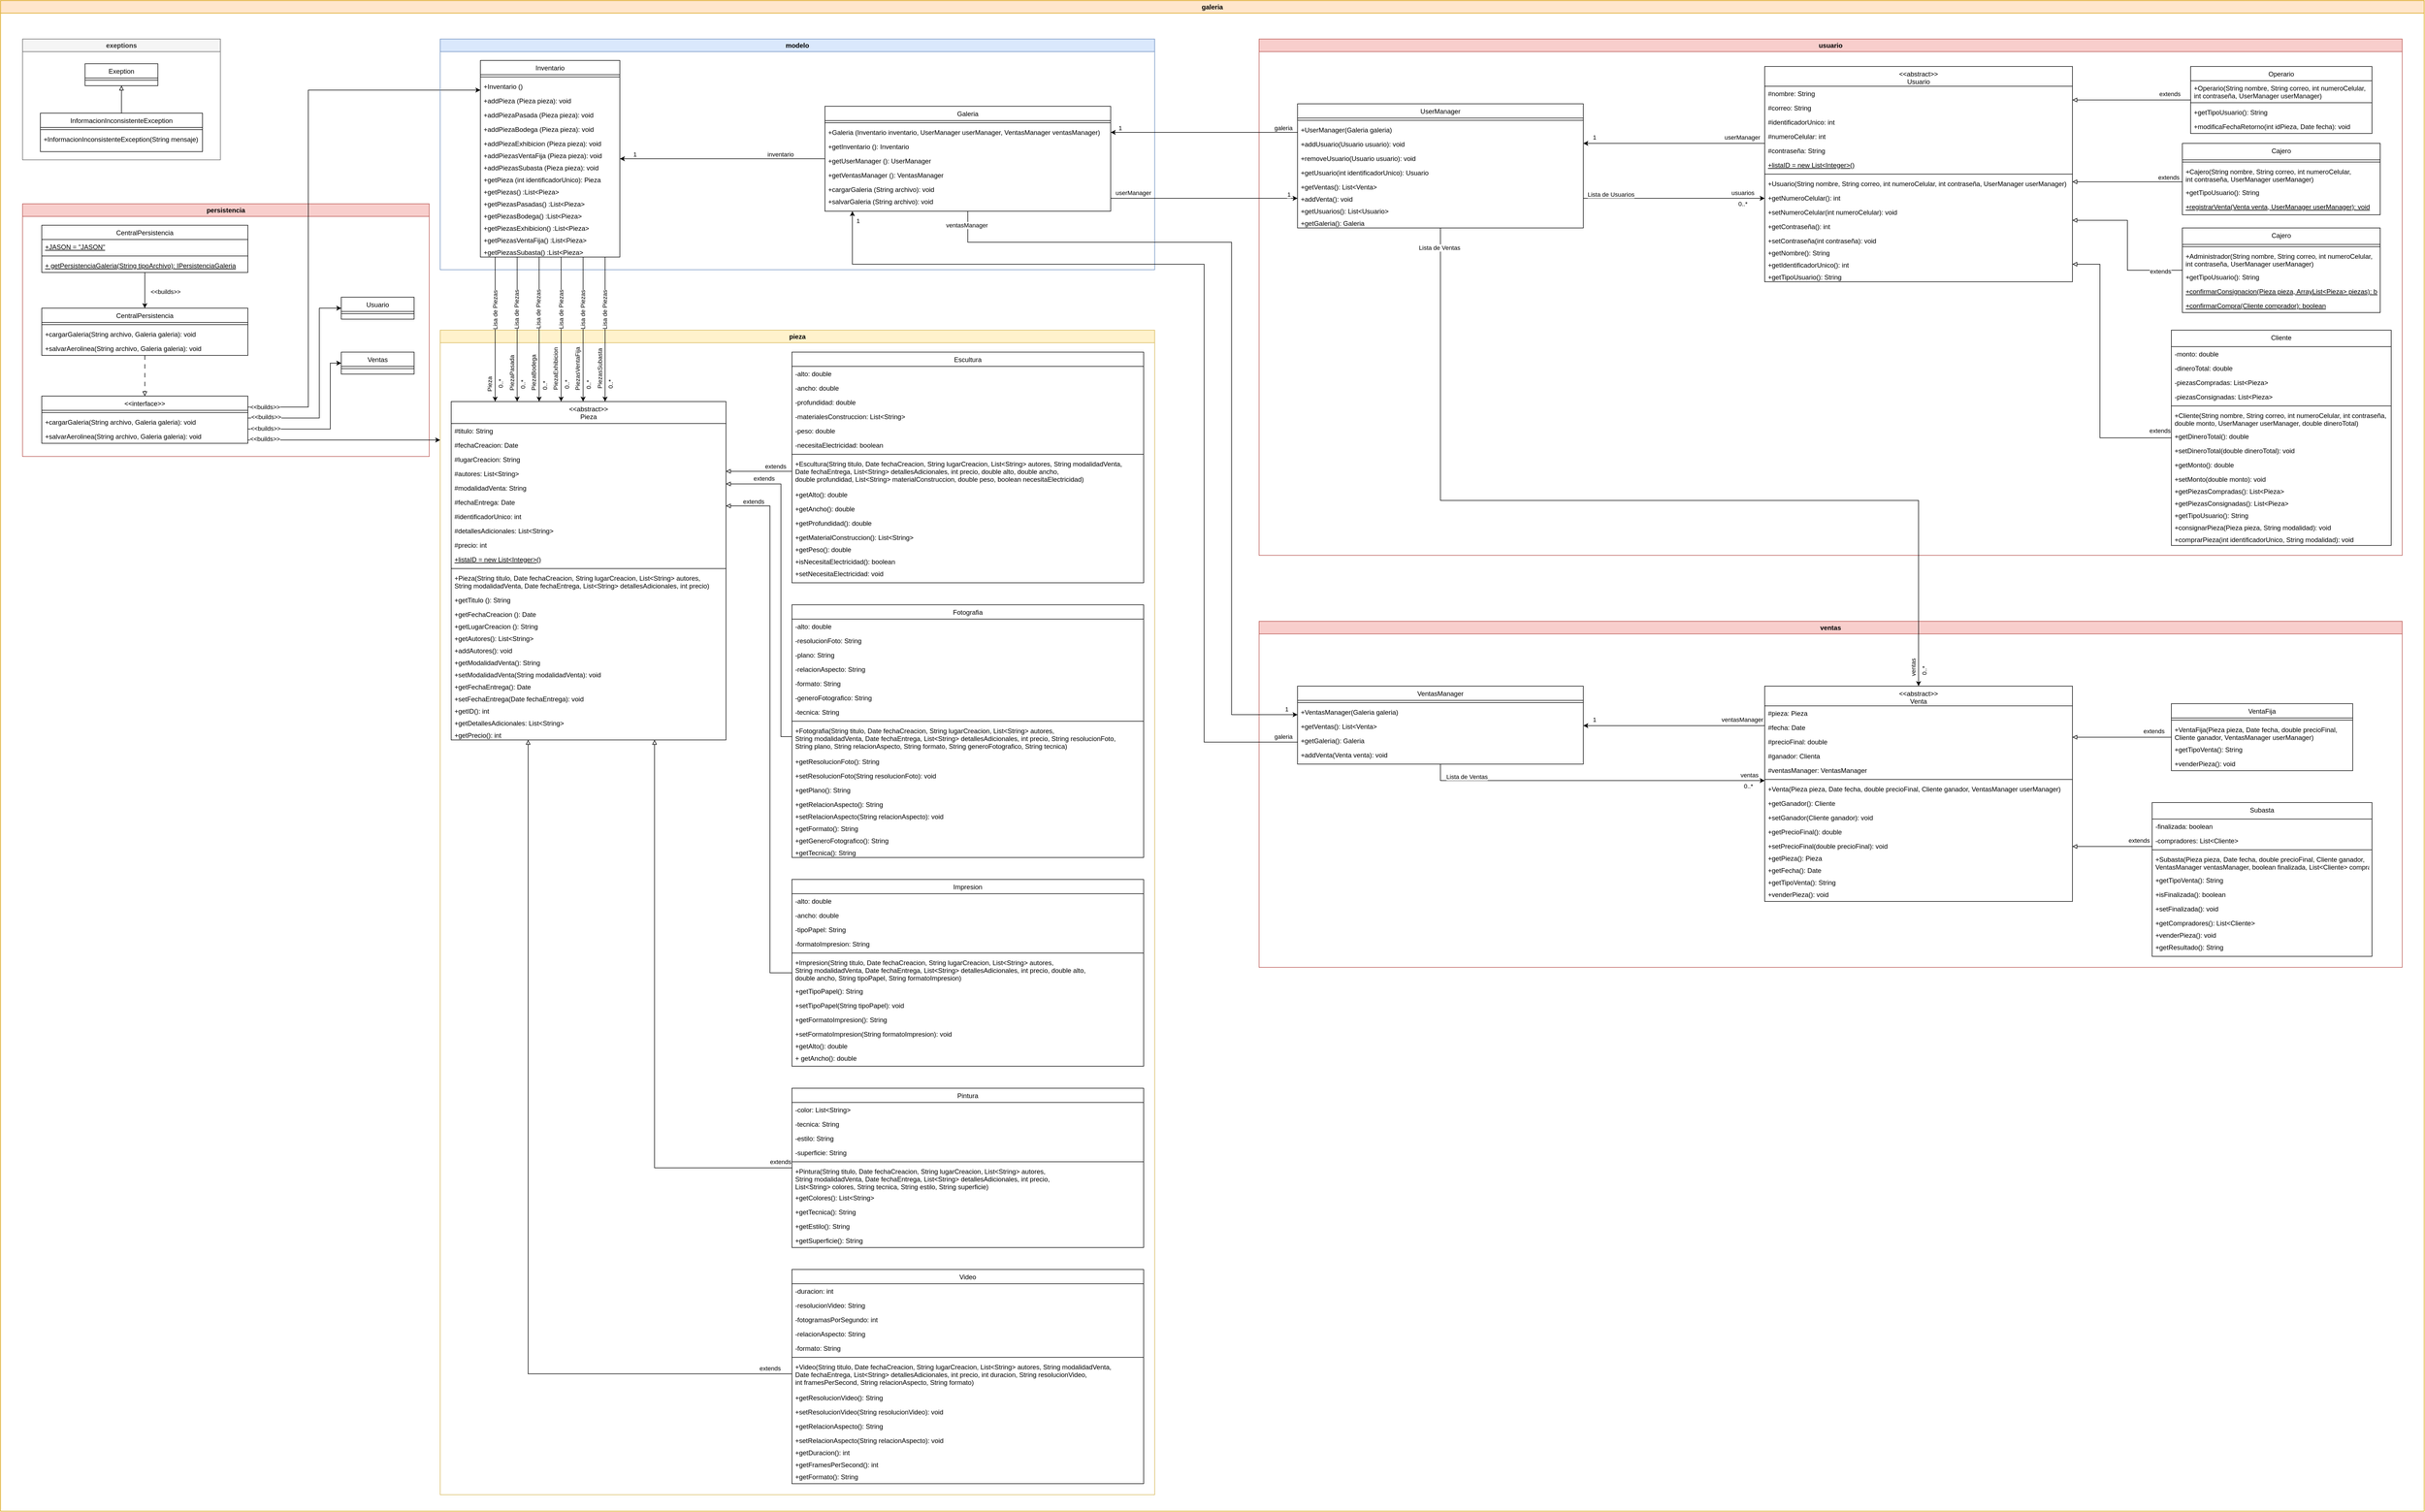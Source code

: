 <mxfile version="24.2.7" type="device">
  <diagram id="C5RBs43oDa-KdzZeNtuy" name="Page-1">
    <mxGraphModel dx="5130" dy="3460" grid="1" gridSize="10" guides="1" tooltips="1" connect="1" arrows="1" fold="1" page="1" pageScale="1" pageWidth="90000000" pageHeight="20000" math="0" shadow="0">
      <root>
        <mxCell id="WIyWlLk6GJQsqaUBKTNV-0" />
        <mxCell id="WIyWlLk6GJQsqaUBKTNV-1" parent="WIyWlLk6GJQsqaUBKTNV-0" />
        <mxCell id="3XaSXXcbDHOcGcoVshW3-0" value="galeria" style="swimlane;whiteSpace=wrap;html=1;fillColor=#ffe6cc;strokeColor=#d79b00;" vertex="1" parent="WIyWlLk6GJQsqaUBKTNV-1">
          <mxGeometry width="4410" height="2750" as="geometry" />
        </mxCell>
        <mxCell id="3XaSXXcbDHOcGcoVshW3-1" value="exeptions" style="swimlane;whiteSpace=wrap;html=1;fillColor=#f5f5f5;fontColor=#333333;strokeColor=#666666;" vertex="1" parent="3XaSXXcbDHOcGcoVshW3-0">
          <mxGeometry x="40" y="70" width="360" height="220" as="geometry" />
        </mxCell>
        <mxCell id="3XaSXXcbDHOcGcoVshW3-30" value="" style="edgeStyle=orthogonalEdgeStyle;rounded=0;orthogonalLoop=1;jettySize=auto;html=1;endArrow=block;endFill=0;" edge="1" parent="3XaSXXcbDHOcGcoVshW3-1" source="zkfFHV4jXpPFQw0GAbJ--17" target="3XaSXXcbDHOcGcoVshW3-27">
          <mxGeometry relative="1" as="geometry" />
        </mxCell>
        <mxCell id="zkfFHV4jXpPFQw0GAbJ--17" value="InformacionInconsistenteException" style="swimlane;fontStyle=0;align=center;verticalAlign=top;childLayout=stackLayout;horizontal=1;startSize=26;horizontalStack=0;resizeParent=1;resizeLast=0;collapsible=1;marginBottom=0;rounded=0;shadow=0;strokeWidth=1;" parent="3XaSXXcbDHOcGcoVshW3-1" vertex="1">
          <mxGeometry x="32.5" y="135" width="295" height="70" as="geometry">
            <mxRectangle x="550" y="140" width="160" height="26" as="alternateBounds" />
          </mxGeometry>
        </mxCell>
        <mxCell id="zkfFHV4jXpPFQw0GAbJ--23" value="" style="line;html=1;strokeWidth=1;align=left;verticalAlign=middle;spacingTop=-1;spacingLeft=3;spacingRight=3;rotatable=0;labelPosition=right;points=[];portConstraint=eastwest;" parent="zkfFHV4jXpPFQw0GAbJ--17" vertex="1">
          <mxGeometry y="26" width="295" height="8" as="geometry" />
        </mxCell>
        <mxCell id="zkfFHV4jXpPFQw0GAbJ--24" value="+InformacionInconsistenteException(String mensaje)" style="text;align=left;verticalAlign=top;spacingLeft=4;spacingRight=4;overflow=hidden;rotatable=0;points=[[0,0.5],[1,0.5]];portConstraint=eastwest;" parent="zkfFHV4jXpPFQw0GAbJ--17" vertex="1">
          <mxGeometry y="34" width="295" height="26" as="geometry" />
        </mxCell>
        <mxCell id="3XaSXXcbDHOcGcoVshW3-27" value="Exeption" style="swimlane;fontStyle=0;align=center;verticalAlign=top;childLayout=stackLayout;horizontal=1;startSize=26;horizontalStack=0;resizeParent=1;resizeLast=0;collapsible=1;marginBottom=0;rounded=0;shadow=0;strokeWidth=1;" vertex="1" parent="3XaSXXcbDHOcGcoVshW3-1">
          <mxGeometry x="113.75" y="45" width="132.5" height="40" as="geometry">
            <mxRectangle x="550" y="140" width="160" height="26" as="alternateBounds" />
          </mxGeometry>
        </mxCell>
        <mxCell id="3XaSXXcbDHOcGcoVshW3-28" value="" style="line;html=1;strokeWidth=1;align=left;verticalAlign=middle;spacingTop=-1;spacingLeft=3;spacingRight=3;rotatable=0;labelPosition=right;points=[];portConstraint=eastwest;" vertex="1" parent="3XaSXXcbDHOcGcoVshW3-27">
          <mxGeometry y="26" width="132.5" height="8" as="geometry" />
        </mxCell>
        <mxCell id="3XaSXXcbDHOcGcoVshW3-4" value="persistencia" style="swimlane;whiteSpace=wrap;html=1;fillColor=#f8cecc;strokeColor=#b85450;" vertex="1" parent="3XaSXXcbDHOcGcoVshW3-0">
          <mxGeometry x="40" y="370" width="740" height="460" as="geometry" />
        </mxCell>
        <mxCell id="3XaSXXcbDHOcGcoVshW3-26" value="&amp;lt;&amp;lt;builds&amp;gt;&amp;gt;" style="edgeStyle=orthogonalEdgeStyle;rounded=0;orthogonalLoop=1;jettySize=auto;html=1;entryX=0.5;entryY=0;entryDx=0;entryDy=0;" edge="1" parent="3XaSXXcbDHOcGcoVshW3-4" source="3XaSXXcbDHOcGcoVshW3-11" target="3XaSXXcbDHOcGcoVshW3-21">
          <mxGeometry x="0.077" y="38" relative="1" as="geometry">
            <mxPoint x="-1" as="offset" />
          </mxGeometry>
        </mxCell>
        <mxCell id="3XaSXXcbDHOcGcoVshW3-11" value="CentralPersistencia" style="swimlane;fontStyle=0;align=center;verticalAlign=top;childLayout=stackLayout;horizontal=1;startSize=26;horizontalStack=0;resizeParent=1;resizeLast=0;collapsible=1;marginBottom=0;rounded=0;shadow=0;strokeWidth=1;" vertex="1" parent="3XaSXXcbDHOcGcoVshW3-4">
          <mxGeometry x="35" y="39" width="375" height="86" as="geometry">
            <mxRectangle x="550" y="140" width="160" height="26" as="alternateBounds" />
          </mxGeometry>
        </mxCell>
        <mxCell id="3XaSXXcbDHOcGcoVshW3-13" value="+JASON = &quot;JASON&quot;" style="text;align=left;verticalAlign=top;spacingLeft=4;spacingRight=4;overflow=hidden;rotatable=0;points=[[0,0.5],[1,0.5]];portConstraint=eastwest;fontStyle=4" vertex="1" parent="3XaSXXcbDHOcGcoVshW3-11">
          <mxGeometry y="26" width="375" height="26" as="geometry" />
        </mxCell>
        <mxCell id="3XaSXXcbDHOcGcoVshW3-12" value="" style="line;html=1;strokeWidth=1;align=left;verticalAlign=middle;spacingTop=-1;spacingLeft=3;spacingRight=3;rotatable=0;labelPosition=right;points=[];portConstraint=eastwest;" vertex="1" parent="3XaSXXcbDHOcGcoVshW3-11">
          <mxGeometry y="52" width="375" height="8" as="geometry" />
        </mxCell>
        <mxCell id="3XaSXXcbDHOcGcoVshW3-20" value="+ getPersistenciaGaleria(String tipoArchivo): IPersistenciaGaleria&#xa;" style="text;align=left;verticalAlign=top;spacingLeft=4;spacingRight=4;overflow=hidden;rotatable=0;points=[[0,0.5],[1,0.5]];portConstraint=eastwest;fontStyle=4" vertex="1" parent="3XaSXXcbDHOcGcoVshW3-11">
          <mxGeometry y="60" width="375" height="26" as="geometry" />
        </mxCell>
        <mxCell id="3XaSXXcbDHOcGcoVshW3-35" style="edgeStyle=orthogonalEdgeStyle;rounded=0;orthogonalLoop=1;jettySize=auto;html=1;entryX=0.5;entryY=0;entryDx=0;entryDy=0;dashed=1;dashPattern=8 8;endArrow=block;endFill=0;" edge="1" parent="3XaSXXcbDHOcGcoVshW3-4" source="3XaSXXcbDHOcGcoVshW3-21" target="3XaSXXcbDHOcGcoVshW3-31">
          <mxGeometry relative="1" as="geometry" />
        </mxCell>
        <mxCell id="3XaSXXcbDHOcGcoVshW3-21" value="CentralPersistencia" style="swimlane;fontStyle=0;align=center;verticalAlign=top;childLayout=stackLayout;horizontal=1;startSize=26;horizontalStack=0;resizeParent=1;resizeLast=0;collapsible=1;marginBottom=0;rounded=0;shadow=0;strokeWidth=1;" vertex="1" parent="3XaSXXcbDHOcGcoVshW3-4">
          <mxGeometry x="35" y="190" width="375" height="86" as="geometry">
            <mxRectangle x="550" y="140" width="160" height="26" as="alternateBounds" />
          </mxGeometry>
        </mxCell>
        <mxCell id="3XaSXXcbDHOcGcoVshW3-23" value="" style="line;html=1;strokeWidth=1;align=left;verticalAlign=middle;spacingTop=-1;spacingLeft=3;spacingRight=3;rotatable=0;labelPosition=right;points=[];portConstraint=eastwest;" vertex="1" parent="3XaSXXcbDHOcGcoVshW3-21">
          <mxGeometry y="26" width="375" height="8" as="geometry" />
        </mxCell>
        <mxCell id="3XaSXXcbDHOcGcoVshW3-24" value="+cargarGaleria(String archivo, Galeria galeria): void &#xa;" style="text;align=left;verticalAlign=top;spacingLeft=4;spacingRight=4;overflow=hidden;rotatable=0;points=[[0,0.5],[1,0.5]];portConstraint=eastwest;fontStyle=0" vertex="1" parent="3XaSXXcbDHOcGcoVshW3-21">
          <mxGeometry y="34" width="375" height="26" as="geometry" />
        </mxCell>
        <mxCell id="3XaSXXcbDHOcGcoVshW3-25" value="+salvarAerolinea(String archivo, Galeria galeria): void &#xa;" style="text;align=left;verticalAlign=top;spacingLeft=4;spacingRight=4;overflow=hidden;rotatable=0;points=[[0,0.5],[1,0.5]];portConstraint=eastwest;fontStyle=0" vertex="1" parent="3XaSXXcbDHOcGcoVshW3-21">
          <mxGeometry y="60" width="375" height="26" as="geometry" />
        </mxCell>
        <mxCell id="3XaSXXcbDHOcGcoVshW3-46" style="edgeStyle=orthogonalEdgeStyle;rounded=0;orthogonalLoop=1;jettySize=auto;html=1;" edge="1" parent="3XaSXXcbDHOcGcoVshW3-4" source="3XaSXXcbDHOcGcoVshW3-31" target="3XaSXXcbDHOcGcoVshW3-40">
          <mxGeometry relative="1" as="geometry">
            <Array as="points">
              <mxPoint x="560" y="410" />
              <mxPoint x="560" y="290" />
            </Array>
          </mxGeometry>
        </mxCell>
        <mxCell id="3XaSXXcbDHOcGcoVshW3-51" value="&amp;lt;&amp;lt;builds&amp;gt;&amp;gt;" style="edgeLabel;html=1;align=center;verticalAlign=middle;resizable=0;points=[];" vertex="1" connectable="0" parent="3XaSXXcbDHOcGcoVshW3-46">
          <mxGeometry x="-0.782" y="1" relative="1" as="geometry">
            <mxPoint as="offset" />
          </mxGeometry>
        </mxCell>
        <mxCell id="3XaSXXcbDHOcGcoVshW3-47" style="edgeStyle=orthogonalEdgeStyle;rounded=0;orthogonalLoop=1;jettySize=auto;html=1;" edge="1" parent="3XaSXXcbDHOcGcoVshW3-4" source="3XaSXXcbDHOcGcoVshW3-31" target="3XaSXXcbDHOcGcoVshW3-38">
          <mxGeometry relative="1" as="geometry">
            <Array as="points">
              <mxPoint x="540" y="390" />
              <mxPoint x="540" y="190" />
            </Array>
          </mxGeometry>
        </mxCell>
        <mxCell id="3XaSXXcbDHOcGcoVshW3-50" value="&amp;lt;&amp;lt;builds&amp;gt;&amp;gt;" style="edgeLabel;html=1;align=center;verticalAlign=middle;resizable=0;points=[];" vertex="1" connectable="0" parent="3XaSXXcbDHOcGcoVshW3-47">
          <mxGeometry x="-0.823" y="2" relative="1" as="geometry">
            <mxPoint as="offset" />
          </mxGeometry>
        </mxCell>
        <mxCell id="3XaSXXcbDHOcGcoVshW3-31" value="&lt;&lt;interface&gt;&gt;" style="swimlane;fontStyle=0;align=center;verticalAlign=top;childLayout=stackLayout;horizontal=1;startSize=26;horizontalStack=0;resizeParent=1;resizeLast=0;collapsible=1;marginBottom=0;rounded=0;shadow=0;strokeWidth=1;" vertex="1" parent="3XaSXXcbDHOcGcoVshW3-4">
          <mxGeometry x="35" y="350" width="375" height="86" as="geometry">
            <mxRectangle x="550" y="140" width="160" height="26" as="alternateBounds" />
          </mxGeometry>
        </mxCell>
        <mxCell id="3XaSXXcbDHOcGcoVshW3-32" value="" style="line;html=1;strokeWidth=1;align=left;verticalAlign=middle;spacingTop=-1;spacingLeft=3;spacingRight=3;rotatable=0;labelPosition=right;points=[];portConstraint=eastwest;" vertex="1" parent="3XaSXXcbDHOcGcoVshW3-31">
          <mxGeometry y="26" width="375" height="8" as="geometry" />
        </mxCell>
        <mxCell id="3XaSXXcbDHOcGcoVshW3-33" value="+cargarGaleria(String archivo, Galeria galeria): void &#xa;" style="text;align=left;verticalAlign=top;spacingLeft=4;spacingRight=4;overflow=hidden;rotatable=0;points=[[0,0.5],[1,0.5]];portConstraint=eastwest;fontStyle=0" vertex="1" parent="3XaSXXcbDHOcGcoVshW3-31">
          <mxGeometry y="34" width="375" height="26" as="geometry" />
        </mxCell>
        <mxCell id="3XaSXXcbDHOcGcoVshW3-34" value="+salvarAerolinea(String archivo, Galeria galeria): void &#xa;" style="text;align=left;verticalAlign=top;spacingLeft=4;spacingRight=4;overflow=hidden;rotatable=0;points=[[0,0.5],[1,0.5]];portConstraint=eastwest;fontStyle=0" vertex="1" parent="3XaSXXcbDHOcGcoVshW3-31">
          <mxGeometry y="60" width="375" height="26" as="geometry" />
        </mxCell>
        <mxCell id="3XaSXXcbDHOcGcoVshW3-38" value="Usuario" style="swimlane;fontStyle=0;align=center;verticalAlign=top;childLayout=stackLayout;horizontal=1;startSize=26;horizontalStack=0;resizeParent=1;resizeLast=0;collapsible=1;marginBottom=0;rounded=0;shadow=0;strokeWidth=1;" vertex="1" parent="3XaSXXcbDHOcGcoVshW3-4">
          <mxGeometry x="580" y="170" width="132.5" height="40" as="geometry">
            <mxRectangle x="550" y="140" width="160" height="26" as="alternateBounds" />
          </mxGeometry>
        </mxCell>
        <mxCell id="3XaSXXcbDHOcGcoVshW3-39" value="" style="line;html=1;strokeWidth=1;align=left;verticalAlign=middle;spacingTop=-1;spacingLeft=3;spacingRight=3;rotatable=0;labelPosition=right;points=[];portConstraint=eastwest;" vertex="1" parent="3XaSXXcbDHOcGcoVshW3-38">
          <mxGeometry y="26" width="132.5" height="8" as="geometry" />
        </mxCell>
        <mxCell id="3XaSXXcbDHOcGcoVshW3-40" value="Ventas" style="swimlane;fontStyle=0;align=center;verticalAlign=top;childLayout=stackLayout;horizontal=1;startSize=26;horizontalStack=0;resizeParent=1;resizeLast=0;collapsible=1;marginBottom=0;rounded=0;shadow=0;strokeWidth=1;" vertex="1" parent="3XaSXXcbDHOcGcoVshW3-4">
          <mxGeometry x="580" y="270" width="132.5" height="40" as="geometry">
            <mxRectangle x="550" y="140" width="160" height="26" as="alternateBounds" />
          </mxGeometry>
        </mxCell>
        <mxCell id="3XaSXXcbDHOcGcoVshW3-41" value="" style="line;html=1;strokeWidth=1;align=left;verticalAlign=middle;spacingTop=-1;spacingLeft=3;spacingRight=3;rotatable=0;labelPosition=right;points=[];portConstraint=eastwest;" vertex="1" parent="3XaSXXcbDHOcGcoVshW3-40">
          <mxGeometry y="26" width="132.5" height="8" as="geometry" />
        </mxCell>
        <mxCell id="3XaSXXcbDHOcGcoVshW3-48" style="edgeStyle=orthogonalEdgeStyle;rounded=0;orthogonalLoop=1;jettySize=auto;html=1;" edge="1" parent="3XaSXXcbDHOcGcoVshW3-0" source="3XaSXXcbDHOcGcoVshW3-31" target="3XaSXXcbDHOcGcoVshW3-55">
          <mxGeometry relative="1" as="geometry">
            <Array as="points">
              <mxPoint x="560" y="740" />
              <mxPoint x="560" y="163" />
            </Array>
          </mxGeometry>
        </mxCell>
        <mxCell id="3XaSXXcbDHOcGcoVshW3-49" value="&amp;lt;&amp;lt;builds&amp;gt;&amp;gt;" style="edgeLabel;html=1;align=center;verticalAlign=middle;resizable=0;points=[];" vertex="1" connectable="0" parent="3XaSXXcbDHOcGcoVshW3-48">
          <mxGeometry x="-0.847" y="1" relative="1" as="geometry">
            <mxPoint x="-46" y="1" as="offset" />
          </mxGeometry>
        </mxCell>
        <mxCell id="3XaSXXcbDHOcGcoVshW3-59" value="modelo" style="swimlane;whiteSpace=wrap;html=1;fillColor=#dae8fc;strokeColor=#6c8ebf;" vertex="1" parent="3XaSXXcbDHOcGcoVshW3-0">
          <mxGeometry x="800" y="70" width="1300" height="420" as="geometry" />
        </mxCell>
        <mxCell id="3XaSXXcbDHOcGcoVshW3-55" value="Inventario" style="swimlane;fontStyle=0;align=center;verticalAlign=top;childLayout=stackLayout;horizontal=1;startSize=26;horizontalStack=0;resizeParent=1;resizeLast=0;collapsible=1;marginBottom=0;rounded=0;shadow=0;strokeWidth=1;" vertex="1" parent="3XaSXXcbDHOcGcoVshW3-59">
          <mxGeometry x="73.13" y="39" width="253.75" height="358" as="geometry">
            <mxRectangle x="550" y="140" width="160" height="26" as="alternateBounds" />
          </mxGeometry>
        </mxCell>
        <mxCell id="3XaSXXcbDHOcGcoVshW3-57" value="" style="line;html=1;strokeWidth=1;align=left;verticalAlign=middle;spacingTop=-1;spacingLeft=3;spacingRight=3;rotatable=0;labelPosition=right;points=[];portConstraint=eastwest;" vertex="1" parent="3XaSXXcbDHOcGcoVshW3-55">
          <mxGeometry y="26" width="253.75" height="8" as="geometry" />
        </mxCell>
        <mxCell id="3XaSXXcbDHOcGcoVshW3-62" value="+Inventario () &#xa;" style="text;align=left;verticalAlign=top;spacingLeft=4;spacingRight=4;overflow=hidden;rotatable=0;points=[[0,0.5],[1,0.5]];portConstraint=eastwest;fontStyle=0" vertex="1" parent="3XaSXXcbDHOcGcoVshW3-55">
          <mxGeometry y="34" width="253.75" height="26" as="geometry" />
        </mxCell>
        <mxCell id="3XaSXXcbDHOcGcoVshW3-66" value="+addPieza (Pieza pieza): void&#xa;" style="text;align=left;verticalAlign=top;spacingLeft=4;spacingRight=4;overflow=hidden;rotatable=0;points=[[0,0.5],[1,0.5]];portConstraint=eastwest;fontStyle=0" vertex="1" parent="3XaSXXcbDHOcGcoVshW3-55">
          <mxGeometry y="60" width="253.75" height="26" as="geometry" />
        </mxCell>
        <mxCell id="3XaSXXcbDHOcGcoVshW3-65" value="+addPiezaPasada (Pieza pieza): void&#xa;" style="text;align=left;verticalAlign=top;spacingLeft=4;spacingRight=4;overflow=hidden;rotatable=0;points=[[0,0.5],[1,0.5]];portConstraint=eastwest;fontStyle=0" vertex="1" parent="3XaSXXcbDHOcGcoVshW3-55">
          <mxGeometry y="86" width="253.75" height="26" as="geometry" />
        </mxCell>
        <mxCell id="3XaSXXcbDHOcGcoVshW3-67" value="+addPiezaBodega (Pieza pieza): void&#xa;" style="text;align=left;verticalAlign=top;spacingLeft=4;spacingRight=4;overflow=hidden;rotatable=0;points=[[0,0.5],[1,0.5]];portConstraint=eastwest;fontStyle=0" vertex="1" parent="3XaSXXcbDHOcGcoVshW3-55">
          <mxGeometry y="112" width="253.75" height="26" as="geometry" />
        </mxCell>
        <mxCell id="3XaSXXcbDHOcGcoVshW3-64" value="+addPiezaExhibicion (Pieza pieza): void&#xa;" style="text;align=left;verticalAlign=top;spacingLeft=4;spacingRight=4;overflow=hidden;rotatable=0;points=[[0,0.5],[1,0.5]];portConstraint=eastwest;fontStyle=0" vertex="1" parent="3XaSXXcbDHOcGcoVshW3-55">
          <mxGeometry y="138" width="253.75" height="22" as="geometry" />
        </mxCell>
        <mxCell id="3XaSXXcbDHOcGcoVshW3-68" value="+addPiezasVentaFija (Pieza pieza): void&#xa;" style="text;align=left;verticalAlign=top;spacingLeft=4;spacingRight=4;overflow=hidden;rotatable=0;points=[[0,0.5],[1,0.5]];portConstraint=eastwest;fontStyle=0" vertex="1" parent="3XaSXXcbDHOcGcoVshW3-55">
          <mxGeometry y="160" width="253.75" height="22" as="geometry" />
        </mxCell>
        <mxCell id="3XaSXXcbDHOcGcoVshW3-69" value="+addPiezasSubasta (Pieza pieza): void&#xa;" style="text;align=left;verticalAlign=top;spacingLeft=4;spacingRight=4;overflow=hidden;rotatable=0;points=[[0,0.5],[1,0.5]];portConstraint=eastwest;fontStyle=0" vertex="1" parent="3XaSXXcbDHOcGcoVshW3-55">
          <mxGeometry y="182" width="253.75" height="22" as="geometry" />
        </mxCell>
        <mxCell id="3XaSXXcbDHOcGcoVshW3-70" value="+getPieza (int identificadorUnico): Pieza&#xa;" style="text;align=left;verticalAlign=top;spacingLeft=4;spacingRight=4;overflow=hidden;rotatable=0;points=[[0,0.5],[1,0.5]];portConstraint=eastwest;fontStyle=0" vertex="1" parent="3XaSXXcbDHOcGcoVshW3-55">
          <mxGeometry y="204" width="253.75" height="22" as="geometry" />
        </mxCell>
        <mxCell id="3XaSXXcbDHOcGcoVshW3-71" value="+getPiezas() :List&lt;Pieza&gt;&#xa;" style="text;align=left;verticalAlign=top;spacingLeft=4;spacingRight=4;overflow=hidden;rotatable=0;points=[[0,0.5],[1,0.5]];portConstraint=eastwest;fontStyle=0" vertex="1" parent="3XaSXXcbDHOcGcoVshW3-55">
          <mxGeometry y="226" width="253.75" height="22" as="geometry" />
        </mxCell>
        <mxCell id="3XaSXXcbDHOcGcoVshW3-72" value="+getPiezasPasadas() :List&lt;Pieza&gt;&#xa;" style="text;align=left;verticalAlign=top;spacingLeft=4;spacingRight=4;overflow=hidden;rotatable=0;points=[[0,0.5],[1,0.5]];portConstraint=eastwest;fontStyle=0" vertex="1" parent="3XaSXXcbDHOcGcoVshW3-55">
          <mxGeometry y="248" width="253.75" height="22" as="geometry" />
        </mxCell>
        <mxCell id="3XaSXXcbDHOcGcoVshW3-73" value="+getPiezasBodega() :List&lt;Pieza&gt;&#xa;" style="text;align=left;verticalAlign=top;spacingLeft=4;spacingRight=4;overflow=hidden;rotatable=0;points=[[0,0.5],[1,0.5]];portConstraint=eastwest;fontStyle=0" vertex="1" parent="3XaSXXcbDHOcGcoVshW3-55">
          <mxGeometry y="270" width="253.75" height="22" as="geometry" />
        </mxCell>
        <mxCell id="3XaSXXcbDHOcGcoVshW3-74" value="+getPiezasExhibicion() :List&lt;Pieza&gt;&#xa;" style="text;align=left;verticalAlign=top;spacingLeft=4;spacingRight=4;overflow=hidden;rotatable=0;points=[[0,0.5],[1,0.5]];portConstraint=eastwest;fontStyle=0" vertex="1" parent="3XaSXXcbDHOcGcoVshW3-55">
          <mxGeometry y="292" width="253.75" height="22" as="geometry" />
        </mxCell>
        <mxCell id="3XaSXXcbDHOcGcoVshW3-75" value="+getPiezasVentaFija() :List&lt;Pieza&gt;&#xa;" style="text;align=left;verticalAlign=top;spacingLeft=4;spacingRight=4;overflow=hidden;rotatable=0;points=[[0,0.5],[1,0.5]];portConstraint=eastwest;fontStyle=0" vertex="1" parent="3XaSXXcbDHOcGcoVshW3-55">
          <mxGeometry y="314" width="253.75" height="22" as="geometry" />
        </mxCell>
        <mxCell id="3XaSXXcbDHOcGcoVshW3-76" value="+getPiezasSubasta() :List&lt;Pieza&gt;&#xa;" style="text;align=left;verticalAlign=top;spacingLeft=4;spacingRight=4;overflow=hidden;rotatable=0;points=[[0,0.5],[1,0.5]];portConstraint=eastwest;fontStyle=0" vertex="1" parent="3XaSXXcbDHOcGcoVshW3-55">
          <mxGeometry y="336" width="253.75" height="22" as="geometry" />
        </mxCell>
        <mxCell id="3XaSXXcbDHOcGcoVshW3-93" style="edgeStyle=orthogonalEdgeStyle;rounded=0;orthogonalLoop=1;jettySize=auto;html=1;" edge="1" parent="3XaSXXcbDHOcGcoVshW3-59" source="3XaSXXcbDHOcGcoVshW3-77" target="3XaSXXcbDHOcGcoVshW3-55">
          <mxGeometry relative="1" as="geometry" />
        </mxCell>
        <mxCell id="3XaSXXcbDHOcGcoVshW3-94" value="inventario" style="edgeLabel;html=1;align=center;verticalAlign=middle;resizable=0;points=[];" vertex="1" connectable="0" parent="3XaSXXcbDHOcGcoVshW3-93">
          <mxGeometry x="-0.264" y="2" relative="1" as="geometry">
            <mxPoint x="56" y="-10" as="offset" />
          </mxGeometry>
        </mxCell>
        <mxCell id="3XaSXXcbDHOcGcoVshW3-95" value="1" style="edgeLabel;html=1;align=center;verticalAlign=middle;resizable=0;points=[];" vertex="1" connectable="0" parent="3XaSXXcbDHOcGcoVshW3-93">
          <mxGeometry x="0.83" relative="1" as="geometry">
            <mxPoint x="-5" y="-8" as="offset" />
          </mxGeometry>
        </mxCell>
        <mxCell id="3XaSXXcbDHOcGcoVshW3-77" value="Galeria" style="swimlane;fontStyle=0;align=center;verticalAlign=top;childLayout=stackLayout;horizontal=1;startSize=26;horizontalStack=0;resizeParent=1;resizeLast=0;collapsible=1;marginBottom=0;rounded=0;shadow=0;strokeWidth=1;" vertex="1" parent="3XaSXXcbDHOcGcoVshW3-59">
          <mxGeometry x="700" y="122.5" width="520" height="191" as="geometry">
            <mxRectangle x="550" y="140" width="160" height="26" as="alternateBounds" />
          </mxGeometry>
        </mxCell>
        <mxCell id="3XaSXXcbDHOcGcoVshW3-78" value="" style="line;html=1;strokeWidth=1;align=left;verticalAlign=middle;spacingTop=-1;spacingLeft=3;spacingRight=3;rotatable=0;labelPosition=right;points=[];portConstraint=eastwest;" vertex="1" parent="3XaSXXcbDHOcGcoVshW3-77">
          <mxGeometry y="26" width="520" height="8" as="geometry" />
        </mxCell>
        <mxCell id="3XaSXXcbDHOcGcoVshW3-79" value="+Galeria (Inventario inventario, UserManager userManager, VentasManager ventasManager) &#xa;" style="text;align=left;verticalAlign=top;spacingLeft=4;spacingRight=4;overflow=hidden;rotatable=0;points=[[0,0.5],[1,0.5]];portConstraint=eastwest;fontStyle=0" vertex="1" parent="3XaSXXcbDHOcGcoVshW3-77">
          <mxGeometry y="34" width="520" height="26" as="geometry" />
        </mxCell>
        <mxCell id="3XaSXXcbDHOcGcoVshW3-80" value="+getInventario (): Inventario&#xa;" style="text;align=left;verticalAlign=top;spacingLeft=4;spacingRight=4;overflow=hidden;rotatable=0;points=[[0,0.5],[1,0.5]];portConstraint=eastwest;fontStyle=0" vertex="1" parent="3XaSXXcbDHOcGcoVshW3-77">
          <mxGeometry y="60" width="520" height="26" as="geometry" />
        </mxCell>
        <mxCell id="3XaSXXcbDHOcGcoVshW3-81" value="+getUserManager (): UserManager&#xa;" style="text;align=left;verticalAlign=top;spacingLeft=4;spacingRight=4;overflow=hidden;rotatable=0;points=[[0,0.5],[1,0.5]];portConstraint=eastwest;fontStyle=0" vertex="1" parent="3XaSXXcbDHOcGcoVshW3-77">
          <mxGeometry y="86" width="520" height="26" as="geometry" />
        </mxCell>
        <mxCell id="3XaSXXcbDHOcGcoVshW3-82" value="+getVentasManager (): VentasManager&#xa;" style="text;align=left;verticalAlign=top;spacingLeft=4;spacingRight=4;overflow=hidden;rotatable=0;points=[[0,0.5],[1,0.5]];portConstraint=eastwest;fontStyle=0" vertex="1" parent="3XaSXXcbDHOcGcoVshW3-77">
          <mxGeometry y="112" width="520" height="26" as="geometry" />
        </mxCell>
        <mxCell id="3XaSXXcbDHOcGcoVshW3-83" value="+cargarGaleria (String archivo): void&#xa;" style="text;align=left;verticalAlign=top;spacingLeft=4;spacingRight=4;overflow=hidden;rotatable=0;points=[[0,0.5],[1,0.5]];portConstraint=eastwest;fontStyle=0" vertex="1" parent="3XaSXXcbDHOcGcoVshW3-77">
          <mxGeometry y="138" width="520" height="22" as="geometry" />
        </mxCell>
        <mxCell id="3XaSXXcbDHOcGcoVshW3-84" value="+salvarGaleria (String archivo): void&#xa;" style="text;align=left;verticalAlign=top;spacingLeft=4;spacingRight=4;overflow=hidden;rotatable=0;points=[[0,0.5],[1,0.5]];portConstraint=eastwest;fontStyle=0" vertex="1" parent="3XaSXXcbDHOcGcoVshW3-77">
          <mxGeometry y="160" width="520" height="22" as="geometry" />
        </mxCell>
        <mxCell id="3XaSXXcbDHOcGcoVshW3-96" value="pieza" style="swimlane;whiteSpace=wrap;html=1;fillColor=#fff2cc;strokeColor=#d6b656;gradientColor=none;" vertex="1" parent="3XaSXXcbDHOcGcoVshW3-0">
          <mxGeometry x="800" y="600" width="1300" height="2120" as="geometry" />
        </mxCell>
        <mxCell id="3XaSXXcbDHOcGcoVshW3-125" value="&lt;&lt;abstract&gt;&gt;&#xa;Pieza" style="swimlane;fontStyle=0;align=center;verticalAlign=top;childLayout=stackLayout;horizontal=1;startSize=40;horizontalStack=0;resizeParent=1;resizeLast=0;collapsible=1;marginBottom=0;rounded=0;shadow=0;strokeWidth=1;" vertex="1" parent="3XaSXXcbDHOcGcoVshW3-96">
          <mxGeometry x="20" y="130" width="500" height="616" as="geometry">
            <mxRectangle x="550" y="140" width="160" height="26" as="alternateBounds" />
          </mxGeometry>
        </mxCell>
        <mxCell id="3XaSXXcbDHOcGcoVshW3-174" value="#titulo: String" style="text;align=left;verticalAlign=top;spacingLeft=4;spacingRight=4;overflow=hidden;rotatable=0;points=[[0,0.5],[1,0.5]];portConstraint=eastwest;" vertex="1" parent="3XaSXXcbDHOcGcoVshW3-125">
          <mxGeometry y="40" width="500" height="26" as="geometry" />
        </mxCell>
        <mxCell id="3XaSXXcbDHOcGcoVshW3-175" value="#fechaCreacion: Date" style="text;align=left;verticalAlign=top;spacingLeft=4;spacingRight=4;overflow=hidden;rotatable=0;points=[[0,0.5],[1,0.5]];portConstraint=eastwest;rounded=0;shadow=0;html=0;" vertex="1" parent="3XaSXXcbDHOcGcoVshW3-125">
          <mxGeometry y="66" width="500" height="26" as="geometry" />
        </mxCell>
        <mxCell id="3XaSXXcbDHOcGcoVshW3-176" value="#lugarCreacion: String" style="text;align=left;verticalAlign=top;spacingLeft=4;spacingRight=4;overflow=hidden;rotatable=0;points=[[0,0.5],[1,0.5]];portConstraint=eastwest;rounded=0;shadow=0;html=0;" vertex="1" parent="3XaSXXcbDHOcGcoVshW3-125">
          <mxGeometry y="92" width="500" height="26" as="geometry" />
        </mxCell>
        <mxCell id="3XaSXXcbDHOcGcoVshW3-177" value="#autores: List&lt;String&gt;" style="text;align=left;verticalAlign=top;spacingLeft=4;spacingRight=4;overflow=hidden;rotatable=0;points=[[0,0.5],[1,0.5]];portConstraint=eastwest;rounded=0;shadow=0;html=0;" vertex="1" parent="3XaSXXcbDHOcGcoVshW3-125">
          <mxGeometry y="118" width="500" height="26" as="geometry" />
        </mxCell>
        <mxCell id="3XaSXXcbDHOcGcoVshW3-178" value="#modalidadVenta: String" style="text;align=left;verticalAlign=top;spacingLeft=4;spacingRight=4;overflow=hidden;rotatable=0;points=[[0,0.5],[1,0.5]];portConstraint=eastwest;rounded=0;shadow=0;html=0;" vertex="1" parent="3XaSXXcbDHOcGcoVshW3-125">
          <mxGeometry y="144" width="500" height="26" as="geometry" />
        </mxCell>
        <mxCell id="3XaSXXcbDHOcGcoVshW3-179" value="#fechaEntrega: Date" style="text;align=left;verticalAlign=top;spacingLeft=4;spacingRight=4;overflow=hidden;rotatable=0;points=[[0,0.5],[1,0.5]];portConstraint=eastwest;rounded=0;shadow=0;html=0;" vertex="1" parent="3XaSXXcbDHOcGcoVshW3-125">
          <mxGeometry y="170" width="500" height="26" as="geometry" />
        </mxCell>
        <mxCell id="3XaSXXcbDHOcGcoVshW3-180" value="#identificadorUnico: int" style="text;align=left;verticalAlign=top;spacingLeft=4;spacingRight=4;overflow=hidden;rotatable=0;points=[[0,0.5],[1,0.5]];portConstraint=eastwest;rounded=0;shadow=0;html=0;" vertex="1" parent="3XaSXXcbDHOcGcoVshW3-125">
          <mxGeometry y="196" width="500" height="26" as="geometry" />
        </mxCell>
        <mxCell id="3XaSXXcbDHOcGcoVshW3-181" value="#detallesAdicionales: List&lt;String&gt;" style="text;align=left;verticalAlign=top;spacingLeft=4;spacingRight=4;overflow=hidden;rotatable=0;points=[[0,0.5],[1,0.5]];portConstraint=eastwest;rounded=0;shadow=0;html=0;" vertex="1" parent="3XaSXXcbDHOcGcoVshW3-125">
          <mxGeometry y="222" width="500" height="26" as="geometry" />
        </mxCell>
        <mxCell id="3XaSXXcbDHOcGcoVshW3-182" value="#precio: int" style="text;align=left;verticalAlign=top;spacingLeft=4;spacingRight=4;overflow=hidden;rotatable=0;points=[[0,0.5],[1,0.5]];portConstraint=eastwest;rounded=0;shadow=0;html=0;" vertex="1" parent="3XaSXXcbDHOcGcoVshW3-125">
          <mxGeometry y="248" width="500" height="26" as="geometry" />
        </mxCell>
        <mxCell id="3XaSXXcbDHOcGcoVshW3-183" value="+listaID = new List&lt;Integer&gt;()" style="text;align=left;verticalAlign=top;spacingLeft=4;spacingRight=4;overflow=hidden;rotatable=0;points=[[0,0.5],[1,0.5]];portConstraint=eastwest;rounded=0;shadow=0;html=0;fontStyle=4" vertex="1" parent="3XaSXXcbDHOcGcoVshW3-125">
          <mxGeometry y="274" width="500" height="26" as="geometry" />
        </mxCell>
        <mxCell id="3XaSXXcbDHOcGcoVshW3-126" value="" style="line;html=1;strokeWidth=1;align=left;verticalAlign=middle;spacingTop=-1;spacingLeft=3;spacingRight=3;rotatable=0;labelPosition=right;points=[];portConstraint=eastwest;" vertex="1" parent="3XaSXXcbDHOcGcoVshW3-125">
          <mxGeometry y="300" width="500" height="8" as="geometry" />
        </mxCell>
        <mxCell id="3XaSXXcbDHOcGcoVshW3-128" value="+Pieza(String titulo, Date fechaCreacion, String lugarCreacion, List&lt;String&gt; autores, &#xa;String modalidadVenta, Date fechaEntrega, List&lt;String&gt; detallesAdicionales, int precio)&#xa;" style="text;align=left;verticalAlign=top;spacingLeft=4;spacingRight=4;overflow=hidden;rotatable=0;points=[[0,0.5],[1,0.5]];portConstraint=eastwest;fontStyle=0" vertex="1" parent="3XaSXXcbDHOcGcoVshW3-125">
          <mxGeometry y="308" width="500" height="40" as="geometry" />
        </mxCell>
        <mxCell id="3XaSXXcbDHOcGcoVshW3-130" value="+getTitulo (): String&#xa;" style="text;align=left;verticalAlign=top;spacingLeft=4;spacingRight=4;overflow=hidden;rotatable=0;points=[[0,0.5],[1,0.5]];portConstraint=eastwest;fontStyle=0" vertex="1" parent="3XaSXXcbDHOcGcoVshW3-125">
          <mxGeometry y="348" width="500" height="26" as="geometry" />
        </mxCell>
        <mxCell id="3XaSXXcbDHOcGcoVshW3-131" value="+getFechaCreacion (): Date&#xa;" style="text;align=left;verticalAlign=top;spacingLeft=4;spacingRight=4;overflow=hidden;rotatable=0;points=[[0,0.5],[1,0.5]];portConstraint=eastwest;fontStyle=0" vertex="1" parent="3XaSXXcbDHOcGcoVshW3-125">
          <mxGeometry y="374" width="500" height="22" as="geometry" />
        </mxCell>
        <mxCell id="3XaSXXcbDHOcGcoVshW3-132" value="+getLugarCreacion (): String&#xa;" style="text;align=left;verticalAlign=top;spacingLeft=4;spacingRight=4;overflow=hidden;rotatable=0;points=[[0,0.5],[1,0.5]];portConstraint=eastwest;fontStyle=0" vertex="1" parent="3XaSXXcbDHOcGcoVshW3-125">
          <mxGeometry y="396" width="500" height="22" as="geometry" />
        </mxCell>
        <mxCell id="3XaSXXcbDHOcGcoVshW3-133" value="+getAutores(): List&lt;String&gt;&#xa;" style="text;align=left;verticalAlign=top;spacingLeft=4;spacingRight=4;overflow=hidden;rotatable=0;points=[[0,0.5],[1,0.5]];portConstraint=eastwest;fontStyle=0" vertex="1" parent="3XaSXXcbDHOcGcoVshW3-125">
          <mxGeometry y="418" width="500" height="22" as="geometry" />
        </mxCell>
        <mxCell id="3XaSXXcbDHOcGcoVshW3-134" value="+addAutores(): void&#xa;" style="text;align=left;verticalAlign=top;spacingLeft=4;spacingRight=4;overflow=hidden;rotatable=0;points=[[0,0.5],[1,0.5]];portConstraint=eastwest;fontStyle=0" vertex="1" parent="3XaSXXcbDHOcGcoVshW3-125">
          <mxGeometry y="440" width="500" height="22" as="geometry" />
        </mxCell>
        <mxCell id="3XaSXXcbDHOcGcoVshW3-135" value="+getModalidadVenta(): String&#xa;" style="text;align=left;verticalAlign=top;spacingLeft=4;spacingRight=4;overflow=hidden;rotatable=0;points=[[0,0.5],[1,0.5]];portConstraint=eastwest;fontStyle=0" vertex="1" parent="3XaSXXcbDHOcGcoVshW3-125">
          <mxGeometry y="462" width="500" height="22" as="geometry" />
        </mxCell>
        <mxCell id="3XaSXXcbDHOcGcoVshW3-136" value="+setModalidadVenta(String modalidadVenta): void&#xa;" style="text;align=left;verticalAlign=top;spacingLeft=4;spacingRight=4;overflow=hidden;rotatable=0;points=[[0,0.5],[1,0.5]];portConstraint=eastwest;fontStyle=0" vertex="1" parent="3XaSXXcbDHOcGcoVshW3-125">
          <mxGeometry y="484" width="500" height="22" as="geometry" />
        </mxCell>
        <mxCell id="3XaSXXcbDHOcGcoVshW3-137" value="+getFechaEntrega(): Date&#xa;" style="text;align=left;verticalAlign=top;spacingLeft=4;spacingRight=4;overflow=hidden;rotatable=0;points=[[0,0.5],[1,0.5]];portConstraint=eastwest;fontStyle=0" vertex="1" parent="3XaSXXcbDHOcGcoVshW3-125">
          <mxGeometry y="506" width="500" height="22" as="geometry" />
        </mxCell>
        <mxCell id="3XaSXXcbDHOcGcoVshW3-138" value="+setFechaEntrega(Date fechaEntrega): void&#xa;" style="text;align=left;verticalAlign=top;spacingLeft=4;spacingRight=4;overflow=hidden;rotatable=0;points=[[0,0.5],[1,0.5]];portConstraint=eastwest;fontStyle=0" vertex="1" parent="3XaSXXcbDHOcGcoVshW3-125">
          <mxGeometry y="528" width="500" height="22" as="geometry" />
        </mxCell>
        <mxCell id="3XaSXXcbDHOcGcoVshW3-139" value="+getID(): int&#xa;" style="text;align=left;verticalAlign=top;spacingLeft=4;spacingRight=4;overflow=hidden;rotatable=0;points=[[0,0.5],[1,0.5]];portConstraint=eastwest;fontStyle=0" vertex="1" parent="3XaSXXcbDHOcGcoVshW3-125">
          <mxGeometry y="550" width="500" height="22" as="geometry" />
        </mxCell>
        <mxCell id="3XaSXXcbDHOcGcoVshW3-140" value="+getDetallesAdicionales: List&lt;String&gt;&#xa;" style="text;align=left;verticalAlign=top;spacingLeft=4;spacingRight=4;overflow=hidden;rotatable=0;points=[[0,0.5],[1,0.5]];portConstraint=eastwest;fontStyle=0" vertex="1" parent="3XaSXXcbDHOcGcoVshW3-125">
          <mxGeometry y="572" width="500" height="22" as="geometry" />
        </mxCell>
        <mxCell id="3XaSXXcbDHOcGcoVshW3-186" value="+getPrecio(): int&#xa;" style="text;align=left;verticalAlign=top;spacingLeft=4;spacingRight=4;overflow=hidden;rotatable=0;points=[[0,0.5],[1,0.5]];portConstraint=eastwest;fontStyle=0" vertex="1" parent="3XaSXXcbDHOcGcoVshW3-125">
          <mxGeometry y="594" width="500" height="22" as="geometry" />
        </mxCell>
        <mxCell id="3XaSXXcbDHOcGcoVshW3-211" style="edgeStyle=orthogonalEdgeStyle;rounded=0;orthogonalLoop=1;jettySize=auto;html=1;endArrow=block;endFill=0;" edge="1" parent="3XaSXXcbDHOcGcoVshW3-96" source="3XaSXXcbDHOcGcoVshW3-187" target="3XaSXXcbDHOcGcoVshW3-125">
          <mxGeometry relative="1" as="geometry">
            <Array as="points">
              <mxPoint x="560" y="257" />
              <mxPoint x="560" y="257" />
            </Array>
          </mxGeometry>
        </mxCell>
        <mxCell id="3XaSXXcbDHOcGcoVshW3-212" value="extends" style="edgeLabel;html=1;align=center;verticalAlign=middle;resizable=0;points=[];" vertex="1" connectable="0" parent="3XaSXXcbDHOcGcoVshW3-211">
          <mxGeometry x="0.235" relative="1" as="geometry">
            <mxPoint x="44" y="-9" as="offset" />
          </mxGeometry>
        </mxCell>
        <mxCell id="3XaSXXcbDHOcGcoVshW3-187" value="Escultura" style="swimlane;fontStyle=0;align=center;verticalAlign=top;childLayout=stackLayout;horizontal=1;startSize=26;horizontalStack=0;resizeParent=1;resizeLast=0;collapsible=1;marginBottom=0;rounded=0;shadow=0;strokeWidth=1;" vertex="1" parent="3XaSXXcbDHOcGcoVshW3-96">
          <mxGeometry x="640" y="40" width="640" height="420" as="geometry">
            <mxRectangle x="550" y="140" width="160" height="26" as="alternateBounds" />
          </mxGeometry>
        </mxCell>
        <mxCell id="3XaSXXcbDHOcGcoVshW3-204" value="-alto: double" style="text;align=left;verticalAlign=top;spacingLeft=4;spacingRight=4;overflow=hidden;rotatable=0;points=[[0,0.5],[1,0.5]];portConstraint=eastwest;fontStyle=0" vertex="1" parent="3XaSXXcbDHOcGcoVshW3-187">
          <mxGeometry y="26" width="640" height="26" as="geometry" />
        </mxCell>
        <mxCell id="3XaSXXcbDHOcGcoVshW3-205" value="-ancho: double" style="text;align=left;verticalAlign=top;spacingLeft=4;spacingRight=4;overflow=hidden;rotatable=0;points=[[0,0.5],[1,0.5]];portConstraint=eastwest;rounded=0;shadow=0;html=0;" vertex="1" parent="3XaSXXcbDHOcGcoVshW3-187">
          <mxGeometry y="52" width="640" height="26" as="geometry" />
        </mxCell>
        <mxCell id="3XaSXXcbDHOcGcoVshW3-206" value="-profundidad: double" style="text;align=left;verticalAlign=top;spacingLeft=4;spacingRight=4;overflow=hidden;rotatable=0;points=[[0,0.5],[1,0.5]];portConstraint=eastwest;rounded=0;shadow=0;html=0;" vertex="1" parent="3XaSXXcbDHOcGcoVshW3-187">
          <mxGeometry y="78" width="640" height="26" as="geometry" />
        </mxCell>
        <mxCell id="3XaSXXcbDHOcGcoVshW3-207" value="-materialesConstruccion: List&lt;String&gt;" style="text;align=left;verticalAlign=top;spacingLeft=4;spacingRight=4;overflow=hidden;rotatable=0;points=[[0,0.5],[1,0.5]];portConstraint=eastwest;rounded=0;shadow=0;html=0;" vertex="1" parent="3XaSXXcbDHOcGcoVshW3-187">
          <mxGeometry y="104" width="640" height="26" as="geometry" />
        </mxCell>
        <mxCell id="3XaSXXcbDHOcGcoVshW3-208" value="-peso: double" style="text;align=left;verticalAlign=top;spacingLeft=4;spacingRight=4;overflow=hidden;rotatable=0;points=[[0,0.5],[1,0.5]];portConstraint=eastwest;rounded=0;shadow=0;html=0;" vertex="1" parent="3XaSXXcbDHOcGcoVshW3-187">
          <mxGeometry y="130" width="640" height="26" as="geometry" />
        </mxCell>
        <mxCell id="3XaSXXcbDHOcGcoVshW3-209" value="-necesitaElectricidad: boolean" style="text;align=left;verticalAlign=top;spacingLeft=4;spacingRight=4;overflow=hidden;rotatable=0;points=[[0,0.5],[1,0.5]];portConstraint=eastwest;rounded=0;shadow=0;html=0;" vertex="1" parent="3XaSXXcbDHOcGcoVshW3-187">
          <mxGeometry y="156" width="640" height="26" as="geometry" />
        </mxCell>
        <mxCell id="3XaSXXcbDHOcGcoVshW3-188" value="" style="line;html=1;strokeWidth=1;align=left;verticalAlign=middle;spacingTop=-1;spacingLeft=3;spacingRight=3;rotatable=0;labelPosition=right;points=[];portConstraint=eastwest;" vertex="1" parent="3XaSXXcbDHOcGcoVshW3-187">
          <mxGeometry y="182" width="640" height="8" as="geometry" />
        </mxCell>
        <mxCell id="3XaSXXcbDHOcGcoVshW3-189" value="+Escultura(String titulo, Date fechaCreacion, String lugarCreacion, List&lt;String&gt; autores, String modalidadVenta,&#xa;Date fechaEntrega, List&lt;String&gt; detallesAdicionales, int precio, double alto, double ancho, &#xa;double profundidad, List&lt;String&gt; materialConstruccion, double peso, boolean necesitaElectricidad)" style="text;align=left;verticalAlign=top;spacingLeft=4;spacingRight=4;overflow=hidden;rotatable=0;points=[[0,0.5],[1,0.5]];portConstraint=eastwest;fontStyle=0" vertex="1" parent="3XaSXXcbDHOcGcoVshW3-187">
          <mxGeometry y="190" width="640" height="56" as="geometry" />
        </mxCell>
        <mxCell id="3XaSXXcbDHOcGcoVshW3-190" value="+getAlto(): double&#xa;" style="text;align=left;verticalAlign=top;spacingLeft=4;spacingRight=4;overflow=hidden;rotatable=0;points=[[0,0.5],[1,0.5]];portConstraint=eastwest;fontStyle=0" vertex="1" parent="3XaSXXcbDHOcGcoVshW3-187">
          <mxGeometry y="246" width="640" height="26" as="geometry" />
        </mxCell>
        <mxCell id="3XaSXXcbDHOcGcoVshW3-191" value="+getAncho(): double&#xa;" style="text;align=left;verticalAlign=top;spacingLeft=4;spacingRight=4;overflow=hidden;rotatable=0;points=[[0,0.5],[1,0.5]];portConstraint=eastwest;fontStyle=0" vertex="1" parent="3XaSXXcbDHOcGcoVshW3-187">
          <mxGeometry y="272" width="640" height="26" as="geometry" />
        </mxCell>
        <mxCell id="3XaSXXcbDHOcGcoVshW3-192" value="+getProfundidad(): double&#xa;" style="text;align=left;verticalAlign=top;spacingLeft=4;spacingRight=4;overflow=hidden;rotatable=0;points=[[0,0.5],[1,0.5]];portConstraint=eastwest;fontStyle=0" vertex="1" parent="3XaSXXcbDHOcGcoVshW3-187">
          <mxGeometry y="298" width="640" height="26" as="geometry" />
        </mxCell>
        <mxCell id="3XaSXXcbDHOcGcoVshW3-193" value="+getMaterialConstruccion(): List&lt;String&gt;&#xa;" style="text;align=left;verticalAlign=top;spacingLeft=4;spacingRight=4;overflow=hidden;rotatable=0;points=[[0,0.5],[1,0.5]];portConstraint=eastwest;fontStyle=0" vertex="1" parent="3XaSXXcbDHOcGcoVshW3-187">
          <mxGeometry y="324" width="640" height="22" as="geometry" />
        </mxCell>
        <mxCell id="3XaSXXcbDHOcGcoVshW3-194" value="+getPeso(): double&#xa;" style="text;align=left;verticalAlign=top;spacingLeft=4;spacingRight=4;overflow=hidden;rotatable=0;points=[[0,0.5],[1,0.5]];portConstraint=eastwest;fontStyle=0" vertex="1" parent="3XaSXXcbDHOcGcoVshW3-187">
          <mxGeometry y="346" width="640" height="22" as="geometry" />
        </mxCell>
        <mxCell id="3XaSXXcbDHOcGcoVshW3-195" value="+isNecesitaElectricidad(): boolean&#xa;" style="text;align=left;verticalAlign=top;spacingLeft=4;spacingRight=4;overflow=hidden;rotatable=0;points=[[0,0.5],[1,0.5]];portConstraint=eastwest;fontStyle=0" vertex="1" parent="3XaSXXcbDHOcGcoVshW3-187">
          <mxGeometry y="368" width="640" height="22" as="geometry" />
        </mxCell>
        <mxCell id="3XaSXXcbDHOcGcoVshW3-196" value="+setNecesitaElectricidad: void&#xa;" style="text;align=left;verticalAlign=top;spacingLeft=4;spacingRight=4;overflow=hidden;rotatable=0;points=[[0,0.5],[1,0.5]];portConstraint=eastwest;fontStyle=0" vertex="1" parent="3XaSXXcbDHOcGcoVshW3-187">
          <mxGeometry y="390" width="640" height="22" as="geometry" />
        </mxCell>
        <mxCell id="3XaSXXcbDHOcGcoVshW3-302" style="edgeStyle=orthogonalEdgeStyle;rounded=0;orthogonalLoop=1;jettySize=auto;html=1;endArrow=block;endFill=0;" edge="1" parent="3XaSXXcbDHOcGcoVshW3-96" source="3XaSXXcbDHOcGcoVshW3-213" target="3XaSXXcbDHOcGcoVshW3-125">
          <mxGeometry relative="1" as="geometry">
            <Array as="points">
              <mxPoint x="620" y="740" />
              <mxPoint x="620" y="280" />
            </Array>
          </mxGeometry>
        </mxCell>
        <mxCell id="3XaSXXcbDHOcGcoVshW3-314" value="extends" style="edgeLabel;html=1;align=center;verticalAlign=middle;resizable=0;points=[];" vertex="1" connectable="0" parent="3XaSXXcbDHOcGcoVshW3-302">
          <mxGeometry x="0.763" y="-1" relative="1" as="geometry">
            <mxPoint y="-9" as="offset" />
          </mxGeometry>
        </mxCell>
        <mxCell id="3XaSXXcbDHOcGcoVshW3-213" value="Fotografia" style="swimlane;fontStyle=0;align=center;verticalAlign=top;childLayout=stackLayout;horizontal=1;startSize=26;horizontalStack=0;resizeParent=1;resizeLast=0;collapsible=1;marginBottom=0;rounded=0;shadow=0;strokeWidth=1;" vertex="1" parent="3XaSXXcbDHOcGcoVshW3-96">
          <mxGeometry x="640" y="500" width="640" height="460" as="geometry">
            <mxRectangle x="550" y="140" width="160" height="26" as="alternateBounds" />
          </mxGeometry>
        </mxCell>
        <mxCell id="3XaSXXcbDHOcGcoVshW3-215" value="-alto: double" style="text;align=left;verticalAlign=top;spacingLeft=4;spacingRight=4;overflow=hidden;rotatable=0;points=[[0,0.5],[1,0.5]];portConstraint=eastwest;fontStyle=0" vertex="1" parent="3XaSXXcbDHOcGcoVshW3-213">
          <mxGeometry y="26" width="640" height="26" as="geometry" />
        </mxCell>
        <mxCell id="3XaSXXcbDHOcGcoVshW3-282" value="-resolucionFoto: String" style="text;align=left;verticalAlign=top;spacingLeft=4;spacingRight=4;overflow=hidden;rotatable=0;points=[[0,0.5],[1,0.5]];portConstraint=eastwest;rounded=0;shadow=0;html=0;" vertex="1" parent="3XaSXXcbDHOcGcoVshW3-213">
          <mxGeometry y="52" width="640" height="26" as="geometry" />
        </mxCell>
        <mxCell id="3XaSXXcbDHOcGcoVshW3-283" value="-plano: String" style="text;align=left;verticalAlign=top;spacingLeft=4;spacingRight=4;overflow=hidden;rotatable=0;points=[[0,0.5],[1,0.5]];portConstraint=eastwest;rounded=0;shadow=0;html=0;" vertex="1" parent="3XaSXXcbDHOcGcoVshW3-213">
          <mxGeometry y="78" width="640" height="26" as="geometry" />
        </mxCell>
        <mxCell id="3XaSXXcbDHOcGcoVshW3-284" value="-relacionAspecto: String" style="text;align=left;verticalAlign=top;spacingLeft=4;spacingRight=4;overflow=hidden;rotatable=0;points=[[0,0.5],[1,0.5]];portConstraint=eastwest;rounded=0;shadow=0;html=0;" vertex="1" parent="3XaSXXcbDHOcGcoVshW3-213">
          <mxGeometry y="104" width="640" height="26" as="geometry" />
        </mxCell>
        <mxCell id="3XaSXXcbDHOcGcoVshW3-285" value="-formato: String" style="text;align=left;verticalAlign=top;spacingLeft=4;spacingRight=4;overflow=hidden;rotatable=0;points=[[0,0.5],[1,0.5]];portConstraint=eastwest;rounded=0;shadow=0;html=0;" vertex="1" parent="3XaSXXcbDHOcGcoVshW3-213">
          <mxGeometry y="130" width="640" height="26" as="geometry" />
        </mxCell>
        <mxCell id="3XaSXXcbDHOcGcoVshW3-286" value="-generoFotografico: String" style="text;align=left;verticalAlign=top;spacingLeft=4;spacingRight=4;overflow=hidden;rotatable=0;points=[[0,0.5],[1,0.5]];portConstraint=eastwest;rounded=0;shadow=0;html=0;" vertex="1" parent="3XaSXXcbDHOcGcoVshW3-213">
          <mxGeometry y="156" width="640" height="26" as="geometry" />
        </mxCell>
        <mxCell id="3XaSXXcbDHOcGcoVshW3-287" value="-tecnica: String" style="text;align=left;verticalAlign=top;spacingLeft=4;spacingRight=4;overflow=hidden;rotatable=0;points=[[0,0.5],[1,0.5]];portConstraint=eastwest;rounded=0;shadow=0;html=0;" vertex="1" parent="3XaSXXcbDHOcGcoVshW3-213">
          <mxGeometry y="182" width="640" height="26" as="geometry" />
        </mxCell>
        <mxCell id="3XaSXXcbDHOcGcoVshW3-221" value="" style="line;html=1;strokeWidth=1;align=left;verticalAlign=middle;spacingTop=-1;spacingLeft=3;spacingRight=3;rotatable=0;labelPosition=right;points=[];portConstraint=eastwest;" vertex="1" parent="3XaSXXcbDHOcGcoVshW3-213">
          <mxGeometry y="208" width="640" height="8" as="geometry" />
        </mxCell>
        <mxCell id="3XaSXXcbDHOcGcoVshW3-222" value="+Fotografia(String titulo, Date fechaCreacion, String lugarCreacion, List&lt;String&gt; autores, &#xa;String modalidadVenta, Date fechaEntrega, List&lt;String&gt; detallesAdicionales, int precio, String resolucionFoto, &#xa;String plano, String relacionAspecto, String formato, String generoFotografico, String tecnica) " style="text;align=left;verticalAlign=top;spacingLeft=4;spacingRight=4;overflow=hidden;rotatable=0;points=[[0,0.5],[1,0.5]];portConstraint=eastwest;fontStyle=0" vertex="1" parent="3XaSXXcbDHOcGcoVshW3-213">
          <mxGeometry y="216" width="640" height="56" as="geometry" />
        </mxCell>
        <mxCell id="3XaSXXcbDHOcGcoVshW3-223" value="+getResolucionFoto(): String&#xa;" style="text;align=left;verticalAlign=top;spacingLeft=4;spacingRight=4;overflow=hidden;rotatable=0;points=[[0,0.5],[1,0.5]];portConstraint=eastwest;fontStyle=0" vertex="1" parent="3XaSXXcbDHOcGcoVshW3-213">
          <mxGeometry y="272" width="640" height="26" as="geometry" />
        </mxCell>
        <mxCell id="3XaSXXcbDHOcGcoVshW3-224" value="+setResolucionFoto(String resolucionFoto): void&#xa;" style="text;align=left;verticalAlign=top;spacingLeft=4;spacingRight=4;overflow=hidden;rotatable=0;points=[[0,0.5],[1,0.5]];portConstraint=eastwest;fontStyle=0" vertex="1" parent="3XaSXXcbDHOcGcoVshW3-213">
          <mxGeometry y="298" width="640" height="26" as="geometry" />
        </mxCell>
        <mxCell id="3XaSXXcbDHOcGcoVshW3-225" value="+getPlano(): String&#xa;" style="text;align=left;verticalAlign=top;spacingLeft=4;spacingRight=4;overflow=hidden;rotatable=0;points=[[0,0.5],[1,0.5]];portConstraint=eastwest;fontStyle=0" vertex="1" parent="3XaSXXcbDHOcGcoVshW3-213">
          <mxGeometry y="324" width="640" height="26" as="geometry" />
        </mxCell>
        <mxCell id="3XaSXXcbDHOcGcoVshW3-226" value="+getRelacionAspecto(): String&#xa;" style="text;align=left;verticalAlign=top;spacingLeft=4;spacingRight=4;overflow=hidden;rotatable=0;points=[[0,0.5],[1,0.5]];portConstraint=eastwest;fontStyle=0" vertex="1" parent="3XaSXXcbDHOcGcoVshW3-213">
          <mxGeometry y="350" width="640" height="22" as="geometry" />
        </mxCell>
        <mxCell id="3XaSXXcbDHOcGcoVshW3-227" value="+setRelacionAspecto(String relacionAspecto): void&#xa;" style="text;align=left;verticalAlign=top;spacingLeft=4;spacingRight=4;overflow=hidden;rotatable=0;points=[[0,0.5],[1,0.5]];portConstraint=eastwest;fontStyle=0" vertex="1" parent="3XaSXXcbDHOcGcoVshW3-213">
          <mxGeometry y="372" width="640" height="22" as="geometry" />
        </mxCell>
        <mxCell id="3XaSXXcbDHOcGcoVshW3-228" value="+getFormato(): String&#xa;" style="text;align=left;verticalAlign=top;spacingLeft=4;spacingRight=4;overflow=hidden;rotatable=0;points=[[0,0.5],[1,0.5]];portConstraint=eastwest;fontStyle=0" vertex="1" parent="3XaSXXcbDHOcGcoVshW3-213">
          <mxGeometry y="394" width="640" height="22" as="geometry" />
        </mxCell>
        <mxCell id="3XaSXXcbDHOcGcoVshW3-289" value="+getGeneroFotografico(): String&#xa;" style="text;align=left;verticalAlign=top;spacingLeft=4;spacingRight=4;overflow=hidden;rotatable=0;points=[[0,0.5],[1,0.5]];portConstraint=eastwest;fontStyle=0" vertex="1" parent="3XaSXXcbDHOcGcoVshW3-213">
          <mxGeometry y="416" width="640" height="22" as="geometry" />
        </mxCell>
        <mxCell id="3XaSXXcbDHOcGcoVshW3-229" value="+getTecnica(): String&#xa;" style="text;align=left;verticalAlign=top;spacingLeft=4;spacingRight=4;overflow=hidden;rotatable=0;points=[[0,0.5],[1,0.5]];portConstraint=eastwest;fontStyle=0" vertex="1" parent="3XaSXXcbDHOcGcoVshW3-213">
          <mxGeometry y="438" width="640" height="22" as="geometry" />
        </mxCell>
        <mxCell id="3XaSXXcbDHOcGcoVshW3-303" style="edgeStyle=orthogonalEdgeStyle;rounded=0;orthogonalLoop=1;jettySize=auto;html=1;endArrow=block;endFill=0;" edge="1" parent="3XaSXXcbDHOcGcoVshW3-96" source="3XaSXXcbDHOcGcoVshW3-230" target="3XaSXXcbDHOcGcoVshW3-125">
          <mxGeometry relative="1" as="geometry">
            <mxPoint x="590" y="700" as="targetPoint" />
            <Array as="points">
              <mxPoint x="600" y="1170" />
              <mxPoint x="600" y="320" />
            </Array>
          </mxGeometry>
        </mxCell>
        <mxCell id="3XaSXXcbDHOcGcoVshW3-315" value="extends" style="edgeLabel;html=1;align=center;verticalAlign=middle;resizable=0;points=[];" vertex="1" connectable="0" parent="3XaSXXcbDHOcGcoVshW3-303">
          <mxGeometry x="0.905" y="-2" relative="1" as="geometry">
            <mxPoint x="4" y="-6" as="offset" />
          </mxGeometry>
        </mxCell>
        <mxCell id="3XaSXXcbDHOcGcoVshW3-230" value="Impresion" style="swimlane;fontStyle=0;align=center;verticalAlign=top;childLayout=stackLayout;horizontal=1;startSize=26;horizontalStack=0;resizeParent=1;resizeLast=0;collapsible=1;marginBottom=0;rounded=0;shadow=0;strokeWidth=1;" vertex="1" parent="3XaSXXcbDHOcGcoVshW3-96">
          <mxGeometry x="640" y="1000" width="640" height="340" as="geometry">
            <mxRectangle x="550" y="140" width="160" height="26" as="alternateBounds" />
          </mxGeometry>
        </mxCell>
        <mxCell id="3XaSXXcbDHOcGcoVshW3-232" value="-alto: double" style="text;align=left;verticalAlign=top;spacingLeft=4;spacingRight=4;overflow=hidden;rotatable=0;points=[[0,0.5],[1,0.5]];portConstraint=eastwest;fontStyle=0" vertex="1" parent="3XaSXXcbDHOcGcoVshW3-230">
          <mxGeometry y="26" width="640" height="26" as="geometry" />
        </mxCell>
        <mxCell id="3XaSXXcbDHOcGcoVshW3-233" value="-ancho: double" style="text;align=left;verticalAlign=top;spacingLeft=4;spacingRight=4;overflow=hidden;rotatable=0;points=[[0,0.5],[1,0.5]];portConstraint=eastwest;rounded=0;shadow=0;html=0;" vertex="1" parent="3XaSXXcbDHOcGcoVshW3-230">
          <mxGeometry y="52" width="640" height="26" as="geometry" />
        </mxCell>
        <mxCell id="3XaSXXcbDHOcGcoVshW3-293" value="-tipoPapel: String" style="text;align=left;verticalAlign=top;spacingLeft=4;spacingRight=4;overflow=hidden;rotatable=0;points=[[0,0.5],[1,0.5]];portConstraint=eastwest;rounded=0;shadow=0;html=0;" vertex="1" parent="3XaSXXcbDHOcGcoVshW3-230">
          <mxGeometry y="78" width="640" height="26" as="geometry" />
        </mxCell>
        <mxCell id="3XaSXXcbDHOcGcoVshW3-294" value="-formatoImpresion: String" style="text;align=left;verticalAlign=top;spacingLeft=4;spacingRight=4;overflow=hidden;rotatable=0;points=[[0,0.5],[1,0.5]];portConstraint=eastwest;rounded=0;shadow=0;html=0;" vertex="1" parent="3XaSXXcbDHOcGcoVshW3-230">
          <mxGeometry y="104" width="640" height="26" as="geometry" />
        </mxCell>
        <mxCell id="3XaSXXcbDHOcGcoVshW3-238" value="" style="line;html=1;strokeWidth=1;align=left;verticalAlign=middle;spacingTop=-1;spacingLeft=3;spacingRight=3;rotatable=0;labelPosition=right;points=[];portConstraint=eastwest;" vertex="1" parent="3XaSXXcbDHOcGcoVshW3-230">
          <mxGeometry y="130" width="640" height="8" as="geometry" />
        </mxCell>
        <mxCell id="3XaSXXcbDHOcGcoVshW3-239" value="+Impresion(String titulo, Date fechaCreacion, String lugarCreacion, List&lt;String&gt; autores, &#xa;String modalidadVenta, Date fechaEntrega, List&lt;String&gt; detallesAdicionales, int precio, double alto, &#xa;double ancho, String tipoPapel, String formatoImpresion) " style="text;align=left;verticalAlign=top;spacingLeft=4;spacingRight=4;overflow=hidden;rotatable=0;points=[[0,0.5],[1,0.5]];portConstraint=eastwest;fontStyle=0" vertex="1" parent="3XaSXXcbDHOcGcoVshW3-230">
          <mxGeometry y="138" width="640" height="52" as="geometry" />
        </mxCell>
        <mxCell id="3XaSXXcbDHOcGcoVshW3-240" value="+getTipoPapel(): String&#xa;" style="text;align=left;verticalAlign=top;spacingLeft=4;spacingRight=4;overflow=hidden;rotatable=0;points=[[0,0.5],[1,0.5]];portConstraint=eastwest;fontStyle=0" vertex="1" parent="3XaSXXcbDHOcGcoVshW3-230">
          <mxGeometry y="190" width="640" height="26" as="geometry" />
        </mxCell>
        <mxCell id="3XaSXXcbDHOcGcoVshW3-241" value="+setTipoPapel(String tipoPapel): void&#xa;" style="text;align=left;verticalAlign=top;spacingLeft=4;spacingRight=4;overflow=hidden;rotatable=0;points=[[0,0.5],[1,0.5]];portConstraint=eastwest;fontStyle=0" vertex="1" parent="3XaSXXcbDHOcGcoVshW3-230">
          <mxGeometry y="216" width="640" height="26" as="geometry" />
        </mxCell>
        <mxCell id="3XaSXXcbDHOcGcoVshW3-242" value="+getFormatoImpresion(): String&#xa;" style="text;align=left;verticalAlign=top;spacingLeft=4;spacingRight=4;overflow=hidden;rotatable=0;points=[[0,0.5],[1,0.5]];portConstraint=eastwest;fontStyle=0" vertex="1" parent="3XaSXXcbDHOcGcoVshW3-230">
          <mxGeometry y="242" width="640" height="26" as="geometry" />
        </mxCell>
        <mxCell id="3XaSXXcbDHOcGcoVshW3-243" value="+setFormatoImpresion(String formatoImpresion): void&#xa;" style="text;align=left;verticalAlign=top;spacingLeft=4;spacingRight=4;overflow=hidden;rotatable=0;points=[[0,0.5],[1,0.5]];portConstraint=eastwest;fontStyle=0" vertex="1" parent="3XaSXXcbDHOcGcoVshW3-230">
          <mxGeometry y="268" width="640" height="22" as="geometry" />
        </mxCell>
        <mxCell id="3XaSXXcbDHOcGcoVshW3-244" value="+getAlto(): double&#xa;" style="text;align=left;verticalAlign=top;spacingLeft=4;spacingRight=4;overflow=hidden;rotatable=0;points=[[0,0.5],[1,0.5]];portConstraint=eastwest;fontStyle=0" vertex="1" parent="3XaSXXcbDHOcGcoVshW3-230">
          <mxGeometry y="290" width="640" height="22" as="geometry" />
        </mxCell>
        <mxCell id="3XaSXXcbDHOcGcoVshW3-245" value="+ getAncho(): double&#xa;" style="text;align=left;verticalAlign=top;spacingLeft=4;spacingRight=4;overflow=hidden;rotatable=0;points=[[0,0.5],[1,0.5]];portConstraint=eastwest;fontStyle=0" vertex="1" parent="3XaSXXcbDHOcGcoVshW3-230">
          <mxGeometry y="312" width="640" height="22" as="geometry" />
        </mxCell>
        <mxCell id="3XaSXXcbDHOcGcoVshW3-304" style="edgeStyle=orthogonalEdgeStyle;rounded=0;orthogonalLoop=1;jettySize=auto;html=1;endArrow=block;endFill=0;" edge="1" parent="3XaSXXcbDHOcGcoVshW3-96" source="3XaSXXcbDHOcGcoVshW3-247" target="3XaSXXcbDHOcGcoVshW3-125">
          <mxGeometry relative="1" as="geometry">
            <mxPoint x="420" y="780" as="targetPoint" />
            <Array as="points">
              <mxPoint x="390" y="1525" />
            </Array>
          </mxGeometry>
        </mxCell>
        <mxCell id="3XaSXXcbDHOcGcoVshW3-316" value="extends" style="edgeLabel;html=1;align=center;verticalAlign=middle;resizable=0;points=[];" vertex="1" connectable="0" parent="3XaSXXcbDHOcGcoVshW3-304">
          <mxGeometry x="-0.907" y="-2" relative="1" as="geometry">
            <mxPoint x="27" y="-9" as="offset" />
          </mxGeometry>
        </mxCell>
        <mxCell id="3XaSXXcbDHOcGcoVshW3-247" value="Pintura" style="swimlane;fontStyle=0;align=center;verticalAlign=top;childLayout=stackLayout;horizontal=1;startSize=26;horizontalStack=0;resizeParent=1;resizeLast=0;collapsible=1;marginBottom=0;rounded=0;shadow=0;strokeWidth=1;" vertex="1" parent="3XaSXXcbDHOcGcoVshW3-96">
          <mxGeometry x="640" y="1380" width="640" height="290" as="geometry">
            <mxRectangle x="550" y="140" width="160" height="26" as="alternateBounds" />
          </mxGeometry>
        </mxCell>
        <mxCell id="3XaSXXcbDHOcGcoVshW3-297" value="-color: List&lt;String&gt;" style="text;align=left;verticalAlign=top;spacingLeft=4;spacingRight=4;overflow=hidden;rotatable=0;points=[[0,0.5],[1,0.5]];portConstraint=eastwest;fontStyle=0" vertex="1" parent="3XaSXXcbDHOcGcoVshW3-247">
          <mxGeometry y="26" width="640" height="26" as="geometry" />
        </mxCell>
        <mxCell id="3XaSXXcbDHOcGcoVshW3-298" value="-tecnica: String" style="text;align=left;verticalAlign=top;spacingLeft=4;spacingRight=4;overflow=hidden;rotatable=0;points=[[0,0.5],[1,0.5]];portConstraint=eastwest;rounded=0;shadow=0;html=0;" vertex="1" parent="3XaSXXcbDHOcGcoVshW3-247">
          <mxGeometry y="52" width="640" height="26" as="geometry" />
        </mxCell>
        <mxCell id="3XaSXXcbDHOcGcoVshW3-299" value="-estilo: String" style="text;align=left;verticalAlign=top;spacingLeft=4;spacingRight=4;overflow=hidden;rotatable=0;points=[[0,0.5],[1,0.5]];portConstraint=eastwest;rounded=0;shadow=0;html=0;" vertex="1" parent="3XaSXXcbDHOcGcoVshW3-247">
          <mxGeometry y="78" width="640" height="26" as="geometry" />
        </mxCell>
        <mxCell id="3XaSXXcbDHOcGcoVshW3-300" value="-superficie: String" style="text;align=left;verticalAlign=top;spacingLeft=4;spacingRight=4;overflow=hidden;rotatable=0;points=[[0,0.5],[1,0.5]];portConstraint=eastwest;rounded=0;shadow=0;html=0;" vertex="1" parent="3XaSXXcbDHOcGcoVshW3-247">
          <mxGeometry y="104" width="640" height="26" as="geometry" />
        </mxCell>
        <mxCell id="3XaSXXcbDHOcGcoVshW3-255" value="" style="line;html=1;strokeWidth=1;align=left;verticalAlign=middle;spacingTop=-1;spacingLeft=3;spacingRight=3;rotatable=0;labelPosition=right;points=[];portConstraint=eastwest;" vertex="1" parent="3XaSXXcbDHOcGcoVshW3-247">
          <mxGeometry y="130" width="640" height="8" as="geometry" />
        </mxCell>
        <mxCell id="3XaSXXcbDHOcGcoVshW3-256" value="+Pintura(String titulo, Date fechaCreacion, String lugarCreacion, List&lt;String&gt; autores, &#xa;String modalidadVenta, Date fechaEntrega, List&lt;String&gt; detallesAdicionales, int precio, &#xa;List&lt;String&gt; colores, String tecnica, String estilo, String superficie) " style="text;align=left;verticalAlign=top;spacingLeft=4;spacingRight=4;overflow=hidden;rotatable=0;points=[[0,0.5],[1,0.5]];portConstraint=eastwest;fontStyle=0" vertex="1" parent="3XaSXXcbDHOcGcoVshW3-247">
          <mxGeometry y="138" width="640" height="48" as="geometry" />
        </mxCell>
        <mxCell id="3XaSXXcbDHOcGcoVshW3-257" value="+getColores(): List&lt;String&gt;&#xa;" style="text;align=left;verticalAlign=top;spacingLeft=4;spacingRight=4;overflow=hidden;rotatable=0;points=[[0,0.5],[1,0.5]];portConstraint=eastwest;fontStyle=0" vertex="1" parent="3XaSXXcbDHOcGcoVshW3-247">
          <mxGeometry y="186" width="640" height="26" as="geometry" />
        </mxCell>
        <mxCell id="3XaSXXcbDHOcGcoVshW3-258" value="+getTecnica(): String&#xa;" style="text;align=left;verticalAlign=top;spacingLeft=4;spacingRight=4;overflow=hidden;rotatable=0;points=[[0,0.5],[1,0.5]];portConstraint=eastwest;fontStyle=0" vertex="1" parent="3XaSXXcbDHOcGcoVshW3-247">
          <mxGeometry y="212" width="640" height="26" as="geometry" />
        </mxCell>
        <mxCell id="3XaSXXcbDHOcGcoVshW3-259" value="+getEstilo(): String&#xa;" style="text;align=left;verticalAlign=top;spacingLeft=4;spacingRight=4;overflow=hidden;rotatable=0;points=[[0,0.5],[1,0.5]];portConstraint=eastwest;fontStyle=0" vertex="1" parent="3XaSXXcbDHOcGcoVshW3-247">
          <mxGeometry y="238" width="640" height="26" as="geometry" />
        </mxCell>
        <mxCell id="3XaSXXcbDHOcGcoVshW3-260" value="+getSuperficie(): String&#xa;" style="text;align=left;verticalAlign=top;spacingLeft=4;spacingRight=4;overflow=hidden;rotatable=0;points=[[0,0.5],[1,0.5]];portConstraint=eastwest;fontStyle=0" vertex="1" parent="3XaSXXcbDHOcGcoVshW3-247">
          <mxGeometry y="264" width="640" height="22" as="geometry" />
        </mxCell>
        <mxCell id="3XaSXXcbDHOcGcoVshW3-312" style="edgeStyle=orthogonalEdgeStyle;rounded=0;orthogonalLoop=1;jettySize=auto;html=1;endArrow=block;endFill=0;" edge="1" parent="3XaSXXcbDHOcGcoVshW3-96" source="3XaSXXcbDHOcGcoVshW3-264" target="3XaSXXcbDHOcGcoVshW3-125">
          <mxGeometry relative="1" as="geometry">
            <mxPoint x="300" y="940" as="targetPoint" />
            <Array as="points">
              <mxPoint x="160" y="1900" />
            </Array>
          </mxGeometry>
        </mxCell>
        <mxCell id="3XaSXXcbDHOcGcoVshW3-313" value="extends" style="edgeLabel;html=1;align=center;verticalAlign=middle;resizable=0;points=[];" vertex="1" connectable="0" parent="3XaSXXcbDHOcGcoVshW3-312">
          <mxGeometry x="-0.881" y="2" relative="1" as="geometry">
            <mxPoint x="57" y="-12" as="offset" />
          </mxGeometry>
        </mxCell>
        <mxCell id="3XaSXXcbDHOcGcoVshW3-264" value="Video" style="swimlane;fontStyle=0;align=center;verticalAlign=top;childLayout=stackLayout;horizontal=1;startSize=26;horizontalStack=0;resizeParent=1;resizeLast=0;collapsible=1;marginBottom=0;rounded=0;shadow=0;strokeWidth=1;" vertex="1" parent="3XaSXXcbDHOcGcoVshW3-96">
          <mxGeometry x="640" y="1710" width="640" height="390" as="geometry">
            <mxRectangle x="550" y="140" width="160" height="26" as="alternateBounds" />
          </mxGeometry>
        </mxCell>
        <mxCell id="3XaSXXcbDHOcGcoVshW3-306" value="-duracion: int" style="text;align=left;verticalAlign=top;spacingLeft=4;spacingRight=4;overflow=hidden;rotatable=0;points=[[0,0.5],[1,0.5]];portConstraint=eastwest;fontStyle=0" vertex="1" parent="3XaSXXcbDHOcGcoVshW3-264">
          <mxGeometry y="26" width="640" height="26" as="geometry" />
        </mxCell>
        <mxCell id="3XaSXXcbDHOcGcoVshW3-307" value="-resolucionVideo: String" style="text;align=left;verticalAlign=top;spacingLeft=4;spacingRight=4;overflow=hidden;rotatable=0;points=[[0,0.5],[1,0.5]];portConstraint=eastwest;rounded=0;shadow=0;html=0;" vertex="1" parent="3XaSXXcbDHOcGcoVshW3-264">
          <mxGeometry y="52" width="640" height="26" as="geometry" />
        </mxCell>
        <mxCell id="3XaSXXcbDHOcGcoVshW3-308" value="-fotogramasPorSegundo: int" style="text;align=left;verticalAlign=top;spacingLeft=4;spacingRight=4;overflow=hidden;rotatable=0;points=[[0,0.5],[1,0.5]];portConstraint=eastwest;rounded=0;shadow=0;html=0;" vertex="1" parent="3XaSXXcbDHOcGcoVshW3-264">
          <mxGeometry y="78" width="640" height="26" as="geometry" />
        </mxCell>
        <mxCell id="3XaSXXcbDHOcGcoVshW3-309" value="-relacionAspecto: String" style="text;align=left;verticalAlign=top;spacingLeft=4;spacingRight=4;overflow=hidden;rotatable=0;points=[[0,0.5],[1,0.5]];portConstraint=eastwest;rounded=0;shadow=0;html=0;" vertex="1" parent="3XaSXXcbDHOcGcoVshW3-264">
          <mxGeometry y="104" width="640" height="26" as="geometry" />
        </mxCell>
        <mxCell id="3XaSXXcbDHOcGcoVshW3-310" value="-formato: String" style="text;align=left;verticalAlign=top;spacingLeft=4;spacingRight=4;overflow=hidden;rotatable=0;points=[[0,0.5],[1,0.5]];portConstraint=eastwest;rounded=0;shadow=0;html=0;" vertex="1" parent="3XaSXXcbDHOcGcoVshW3-264">
          <mxGeometry y="130" width="640" height="26" as="geometry" />
        </mxCell>
        <mxCell id="3XaSXXcbDHOcGcoVshW3-272" value="" style="line;html=1;strokeWidth=1;align=left;verticalAlign=middle;spacingTop=-1;spacingLeft=3;spacingRight=3;rotatable=0;labelPosition=right;points=[];portConstraint=eastwest;" vertex="1" parent="3XaSXXcbDHOcGcoVshW3-264">
          <mxGeometry y="156" width="640" height="8" as="geometry" />
        </mxCell>
        <mxCell id="3XaSXXcbDHOcGcoVshW3-273" value="+Video(String titulo, Date fechaCreacion, String lugarCreacion, List&lt;String&gt; autores, String modalidadVenta, &#xa;Date fechaEntrega, List&lt;String&gt; detallesAdicionales, int precio, int duracion, String resolucionVideo, &#xa;int framesPerSecond, String relacionAspecto, String formato) &#xa;" style="text;align=left;verticalAlign=top;spacingLeft=4;spacingRight=4;overflow=hidden;rotatable=0;points=[[0,0.5],[1,0.5]];portConstraint=eastwest;fontStyle=0" vertex="1" parent="3XaSXXcbDHOcGcoVshW3-264">
          <mxGeometry y="164" width="640" height="56" as="geometry" />
        </mxCell>
        <mxCell id="3XaSXXcbDHOcGcoVshW3-274" value="+getResolucionVideo(): String&#xa;" style="text;align=left;verticalAlign=top;spacingLeft=4;spacingRight=4;overflow=hidden;rotatable=0;points=[[0,0.5],[1,0.5]];portConstraint=eastwest;fontStyle=0" vertex="1" parent="3XaSXXcbDHOcGcoVshW3-264">
          <mxGeometry y="220" width="640" height="26" as="geometry" />
        </mxCell>
        <mxCell id="3XaSXXcbDHOcGcoVshW3-275" value="+setResolucionVideo(String resolucionVideo): void&#xa;" style="text;align=left;verticalAlign=top;spacingLeft=4;spacingRight=4;overflow=hidden;rotatable=0;points=[[0,0.5],[1,0.5]];portConstraint=eastwest;fontStyle=0" vertex="1" parent="3XaSXXcbDHOcGcoVshW3-264">
          <mxGeometry y="246" width="640" height="26" as="geometry" />
        </mxCell>
        <mxCell id="3XaSXXcbDHOcGcoVshW3-276" value="+getRelacionAspecto(): String&#xa;" style="text;align=left;verticalAlign=top;spacingLeft=4;spacingRight=4;overflow=hidden;rotatable=0;points=[[0,0.5],[1,0.5]];portConstraint=eastwest;fontStyle=0" vertex="1" parent="3XaSXXcbDHOcGcoVshW3-264">
          <mxGeometry y="272" width="640" height="26" as="geometry" />
        </mxCell>
        <mxCell id="3XaSXXcbDHOcGcoVshW3-277" value="+setRelacionAspecto(String relacionAspecto): void&#xa;" style="text;align=left;verticalAlign=top;spacingLeft=4;spacingRight=4;overflow=hidden;rotatable=0;points=[[0,0.5],[1,0.5]];portConstraint=eastwest;fontStyle=0" vertex="1" parent="3XaSXXcbDHOcGcoVshW3-264">
          <mxGeometry y="298" width="640" height="22" as="geometry" />
        </mxCell>
        <mxCell id="3XaSXXcbDHOcGcoVshW3-278" value="+getDuracion(): int&#xa;" style="text;align=left;verticalAlign=top;spacingLeft=4;spacingRight=4;overflow=hidden;rotatable=0;points=[[0,0.5],[1,0.5]];portConstraint=eastwest;fontStyle=0" vertex="1" parent="3XaSXXcbDHOcGcoVshW3-264">
          <mxGeometry y="320" width="640" height="22" as="geometry" />
        </mxCell>
        <mxCell id="3XaSXXcbDHOcGcoVshW3-279" value="+getFramesPerSecond(): int&#xa;" style="text;align=left;verticalAlign=top;spacingLeft=4;spacingRight=4;overflow=hidden;rotatable=0;points=[[0,0.5],[1,0.5]];portConstraint=eastwest;fontStyle=0" vertex="1" parent="3XaSXXcbDHOcGcoVshW3-264">
          <mxGeometry y="342" width="640" height="22" as="geometry" />
        </mxCell>
        <mxCell id="3XaSXXcbDHOcGcoVshW3-280" value="+getFormato(): String&#xa;" style="text;align=left;verticalAlign=top;spacingLeft=4;spacingRight=4;overflow=hidden;rotatable=0;points=[[0,0.5],[1,0.5]];portConstraint=eastwest;fontStyle=0" vertex="1" parent="3XaSXXcbDHOcGcoVshW3-264">
          <mxGeometry y="364" width="640" height="22" as="geometry" />
        </mxCell>
        <mxCell id="3XaSXXcbDHOcGcoVshW3-145" style="edgeStyle=orthogonalEdgeStyle;rounded=0;orthogonalLoop=1;jettySize=auto;html=1;" edge="1" parent="3XaSXXcbDHOcGcoVshW3-0" source="3XaSXXcbDHOcGcoVshW3-55" target="3XaSXXcbDHOcGcoVshW3-125">
          <mxGeometry relative="1" as="geometry">
            <Array as="points">
              <mxPoint x="1100" y="530" />
              <mxPoint x="1100" y="530" />
            </Array>
          </mxGeometry>
        </mxCell>
        <mxCell id="3XaSXXcbDHOcGcoVshW3-160" value="Lisa de Piezas" style="edgeLabel;html=1;align=center;verticalAlign=middle;resizable=0;points=[];rotation=-90;" vertex="1" connectable="0" parent="3XaSXXcbDHOcGcoVshW3-145">
          <mxGeometry x="-0.278" y="-1" relative="1" as="geometry">
            <mxPoint y="1" as="offset" />
          </mxGeometry>
        </mxCell>
        <mxCell id="3XaSXXcbDHOcGcoVshW3-166" value="0..*" style="edgeLabel;html=1;align=center;verticalAlign=middle;resizable=0;points=[];rotation=-90;" vertex="1" connectable="0" parent="3XaSXXcbDHOcGcoVshW3-145">
          <mxGeometry x="0.744" y="-1" relative="1" as="geometry">
            <mxPoint x="11" y="2" as="offset" />
          </mxGeometry>
        </mxCell>
        <mxCell id="3XaSXXcbDHOcGcoVshW3-172" value="PiezasSubasta" style="edgeLabel;html=1;align=center;verticalAlign=middle;resizable=0;points=[];rotation=-90;" vertex="1" connectable="0" parent="3XaSXXcbDHOcGcoVshW3-145">
          <mxGeometry x="0.332" y="-3" relative="1" as="geometry">
            <mxPoint x="-7" y="28" as="offset" />
          </mxGeometry>
        </mxCell>
        <mxCell id="3XaSXXcbDHOcGcoVshW3-146" value="" style="edgeStyle=orthogonalEdgeStyle;rounded=0;orthogonalLoop=1;jettySize=auto;html=1;" edge="1" parent="3XaSXXcbDHOcGcoVshW3-0" source="3XaSXXcbDHOcGcoVshW3-55" target="3XaSXXcbDHOcGcoVshW3-125">
          <mxGeometry x="-0.45" relative="1" as="geometry">
            <Array as="points">
              <mxPoint x="900" y="530" />
              <mxPoint x="900" y="530" />
            </Array>
            <mxPoint as="offset" />
          </mxGeometry>
        </mxCell>
        <mxCell id="3XaSXXcbDHOcGcoVshW3-152" value="Pieza" style="edgeLabel;html=1;align=center;verticalAlign=middle;resizable=0;points=[];rotation=-90;" vertex="1" connectable="0" parent="3XaSXXcbDHOcGcoVshW3-146">
          <mxGeometry x="0.678" y="-1" relative="1" as="geometry">
            <mxPoint x="-9" y="11" as="offset" />
          </mxGeometry>
        </mxCell>
        <mxCell id="3XaSXXcbDHOcGcoVshW3-153" value="0..*" style="edgeLabel;html=1;align=center;verticalAlign=middle;resizable=0;points=[];rotation=-90;" vertex="1" connectable="0" parent="3XaSXXcbDHOcGcoVshW3-146">
          <mxGeometry x="0.617" relative="1" as="geometry">
            <mxPoint x="10" y="18" as="offset" />
          </mxGeometry>
        </mxCell>
        <mxCell id="3XaSXXcbDHOcGcoVshW3-156" value="Lisa de Piezas" style="edgeLabel;html=1;align=center;verticalAlign=middle;resizable=0;points=[];rotation=-90;" vertex="1" connectable="0" parent="3XaSXXcbDHOcGcoVshW3-146">
          <mxGeometry x="-0.26" relative="1" as="geometry">
            <mxPoint y="-1" as="offset" />
          </mxGeometry>
        </mxCell>
        <mxCell id="3XaSXXcbDHOcGcoVshW3-147" style="edgeStyle=orthogonalEdgeStyle;rounded=0;orthogonalLoop=1;jettySize=auto;html=1;" edge="1" parent="3XaSXXcbDHOcGcoVshW3-0" source="3XaSXXcbDHOcGcoVshW3-55" target="3XaSXXcbDHOcGcoVshW3-125">
          <mxGeometry relative="1" as="geometry">
            <Array as="points">
              <mxPoint x="940" y="530" />
              <mxPoint x="940" y="530" />
            </Array>
          </mxGeometry>
        </mxCell>
        <mxCell id="3XaSXXcbDHOcGcoVshW3-154" value="Lisa de Piezas" style="edgeLabel;html=1;align=center;verticalAlign=middle;resizable=0;points=[];rotation=-90;" vertex="1" connectable="0" parent="3XaSXXcbDHOcGcoVshW3-147">
          <mxGeometry x="-0.272" y="-1" relative="1" as="geometry">
            <mxPoint as="offset" />
          </mxGeometry>
        </mxCell>
        <mxCell id="3XaSXXcbDHOcGcoVshW3-162" value="0..*" style="edgeLabel;html=1;align=center;verticalAlign=middle;resizable=0;points=[];rotation=-90;" vertex="1" connectable="0" parent="3XaSXXcbDHOcGcoVshW3-147">
          <mxGeometry x="0.749" y="-1" relative="1" as="geometry">
            <mxPoint x="11" y="2" as="offset" />
          </mxGeometry>
        </mxCell>
        <mxCell id="3XaSXXcbDHOcGcoVshW3-168" value="&lt;div&gt;PiezaPasada&lt;/div&gt;" style="edgeLabel;html=1;align=center;verticalAlign=middle;resizable=0;points=[];rotation=-90;" vertex="1" connectable="0" parent="3XaSXXcbDHOcGcoVshW3-147">
          <mxGeometry x="0.658" y="-2" relative="1" as="geometry">
            <mxPoint x="-8" y="-7" as="offset" />
          </mxGeometry>
        </mxCell>
        <mxCell id="3XaSXXcbDHOcGcoVshW3-148" style="edgeStyle=orthogonalEdgeStyle;rounded=0;orthogonalLoop=1;jettySize=auto;html=1;" edge="1" parent="3XaSXXcbDHOcGcoVshW3-0" source="3XaSXXcbDHOcGcoVshW3-55" target="3XaSXXcbDHOcGcoVshW3-125">
          <mxGeometry relative="1" as="geometry">
            <Array as="points">
              <mxPoint x="980" y="530" />
              <mxPoint x="980" y="530" />
            </Array>
          </mxGeometry>
        </mxCell>
        <mxCell id="3XaSXXcbDHOcGcoVshW3-157" value="Lisa de Piezas" style="edgeLabel;html=1;align=center;verticalAlign=middle;resizable=0;points=[];rotation=-90;" vertex="1" connectable="0" parent="3XaSXXcbDHOcGcoVshW3-148">
          <mxGeometry x="-0.315" y="-2" relative="1" as="geometry">
            <mxPoint y="5" as="offset" />
          </mxGeometry>
        </mxCell>
        <mxCell id="3XaSXXcbDHOcGcoVshW3-163" value="0..*" style="edgeLabel;html=1;align=center;verticalAlign=middle;resizable=0;points=[];rotation=-90;" vertex="1" connectable="0" parent="3XaSXXcbDHOcGcoVshW3-148">
          <mxGeometry x="0.778" y="-1" relative="1" as="geometry">
            <mxPoint x="11" as="offset" />
          </mxGeometry>
        </mxCell>
        <mxCell id="3XaSXXcbDHOcGcoVshW3-169" value="&lt;div&gt;PiezaBodega&lt;/div&gt;" style="edgeLabel;html=1;align=center;verticalAlign=middle;resizable=0;points=[];rotation=-90;" vertex="1" connectable="0" parent="3XaSXXcbDHOcGcoVshW3-148">
          <mxGeometry x="0.562" relative="1" as="geometry">
            <mxPoint x="-10" y="5" as="offset" />
          </mxGeometry>
        </mxCell>
        <mxCell id="3XaSXXcbDHOcGcoVshW3-149" style="edgeStyle=orthogonalEdgeStyle;rounded=0;orthogonalLoop=1;jettySize=auto;html=1;" edge="1" parent="3XaSXXcbDHOcGcoVshW3-0" source="3XaSXXcbDHOcGcoVshW3-55" target="3XaSXXcbDHOcGcoVshW3-125">
          <mxGeometry relative="1" as="geometry">
            <Array as="points">
              <mxPoint x="1020" y="530" />
              <mxPoint x="1020" y="530" />
            </Array>
          </mxGeometry>
        </mxCell>
        <mxCell id="3XaSXXcbDHOcGcoVshW3-158" value="Lisa de Piezas" style="edgeLabel;html=1;align=center;verticalAlign=middle;resizable=0;points=[];rotation=-90;" vertex="1" connectable="0" parent="3XaSXXcbDHOcGcoVshW3-149">
          <mxGeometry x="-0.29" y="1" relative="1" as="geometry">
            <mxPoint x="-1" y="2" as="offset" />
          </mxGeometry>
        </mxCell>
        <mxCell id="3XaSXXcbDHOcGcoVshW3-164" value="0..*" style="edgeLabel;html=1;align=center;verticalAlign=middle;resizable=0;points=[];rotation=-90;" vertex="1" connectable="0" parent="3XaSXXcbDHOcGcoVshW3-149">
          <mxGeometry x="0.749" y="2" relative="1" as="geometry">
            <mxPoint x="8" y="2" as="offset" />
          </mxGeometry>
        </mxCell>
        <mxCell id="3XaSXXcbDHOcGcoVshW3-170" value="PiezaExhibicion" style="edgeLabel;html=1;align=center;verticalAlign=middle;resizable=0;points=[];rotation=-90;" vertex="1" connectable="0" parent="3XaSXXcbDHOcGcoVshW3-149">
          <mxGeometry x="0.615" y="-1" relative="1" as="geometry">
            <mxPoint x="-9" y="-9" as="offset" />
          </mxGeometry>
        </mxCell>
        <mxCell id="3XaSXXcbDHOcGcoVshW3-150" style="edgeStyle=orthogonalEdgeStyle;rounded=0;orthogonalLoop=1;jettySize=auto;html=1;" edge="1" parent="3XaSXXcbDHOcGcoVshW3-0" source="3XaSXXcbDHOcGcoVshW3-55" target="3XaSXXcbDHOcGcoVshW3-125">
          <mxGeometry relative="1" as="geometry">
            <Array as="points">
              <mxPoint x="1060" y="530" />
              <mxPoint x="1060" y="530" />
            </Array>
          </mxGeometry>
        </mxCell>
        <mxCell id="3XaSXXcbDHOcGcoVshW3-159" value="Lisa de Piezas" style="edgeLabel;html=1;align=center;verticalAlign=middle;resizable=0;points=[];rotation=-90;" vertex="1" connectable="0" parent="3XaSXXcbDHOcGcoVshW3-150">
          <mxGeometry x="-0.254" y="-1" relative="1" as="geometry">
            <mxPoint y="-2" as="offset" />
          </mxGeometry>
        </mxCell>
        <mxCell id="3XaSXXcbDHOcGcoVshW3-165" value="0..*" style="edgeLabel;html=1;align=center;verticalAlign=middle;resizable=0;points=[];rotation=-90;" vertex="1" connectable="0" parent="3XaSXXcbDHOcGcoVshW3-150">
          <mxGeometry x="0.768" y="1" relative="1" as="geometry">
            <mxPoint x="9" as="offset" />
          </mxGeometry>
        </mxCell>
        <mxCell id="3XaSXXcbDHOcGcoVshW3-171" value="PiezasVentaFija" style="edgeLabel;html=1;align=center;verticalAlign=middle;resizable=0;points=[];rotation=-90;" vertex="1" connectable="0" parent="3XaSXXcbDHOcGcoVshW3-150">
          <mxGeometry x="0.517" y="-1" relative="1" as="geometry">
            <mxPoint x="-9" y="4" as="offset" />
          </mxGeometry>
        </mxCell>
        <mxCell id="3XaSXXcbDHOcGcoVshW3-45" style="edgeStyle=orthogonalEdgeStyle;rounded=0;orthogonalLoop=1;jettySize=auto;html=1;" edge="1" parent="3XaSXXcbDHOcGcoVshW3-0" source="3XaSXXcbDHOcGcoVshW3-31" target="3XaSXXcbDHOcGcoVshW3-96">
          <mxGeometry relative="1" as="geometry">
            <Array as="points">
              <mxPoint x="730" y="800" />
              <mxPoint x="730" y="800" />
            </Array>
          </mxGeometry>
        </mxCell>
        <mxCell id="3XaSXXcbDHOcGcoVshW3-52" value="&amp;lt;&amp;lt;builds&amp;gt;&amp;gt;" style="edgeLabel;html=1;align=center;verticalAlign=middle;resizable=0;points=[];" vertex="1" connectable="0" parent="3XaSXXcbDHOcGcoVshW3-45">
          <mxGeometry x="-0.728" y="2" relative="1" as="geometry">
            <mxPoint x="-17" as="offset" />
          </mxGeometry>
        </mxCell>
        <mxCell id="3XaSXXcbDHOcGcoVshW3-317" value="usuario" style="swimlane;whiteSpace=wrap;html=1;fillColor=#f8cecc;strokeColor=#b85450;" vertex="1" parent="3XaSXXcbDHOcGcoVshW3-0">
          <mxGeometry x="2290" y="70" width="2080" height="940" as="geometry" />
        </mxCell>
        <mxCell id="3XaSXXcbDHOcGcoVshW3-356" style="edgeStyle=orthogonalEdgeStyle;rounded=0;orthogonalLoop=1;jettySize=auto;html=1;" edge="1" parent="3XaSXXcbDHOcGcoVshW3-317" source="3XaSXXcbDHOcGcoVshW3-319" target="3XaSXXcbDHOcGcoVshW3-346">
          <mxGeometry relative="1" as="geometry">
            <Array as="points">
              <mxPoint x="750" y="290" />
              <mxPoint x="750" y="290" />
            </Array>
          </mxGeometry>
        </mxCell>
        <mxCell id="3XaSXXcbDHOcGcoVshW3-357" value="Lista de Usuarios" style="edgeLabel;html=1;align=center;verticalAlign=middle;resizable=0;points=[];" vertex="1" connectable="0" parent="3XaSXXcbDHOcGcoVshW3-356">
          <mxGeometry x="-0.811" relative="1" as="geometry">
            <mxPoint x="19" y="-7" as="offset" />
          </mxGeometry>
        </mxCell>
        <mxCell id="3XaSXXcbDHOcGcoVshW3-358" value="usuarios" style="edgeLabel;html=1;align=center;verticalAlign=middle;resizable=0;points=[];" vertex="1" connectable="0" parent="3XaSXXcbDHOcGcoVshW3-356">
          <mxGeometry x="0.607" y="2" relative="1" as="geometry">
            <mxPoint x="25" y="-8" as="offset" />
          </mxGeometry>
        </mxCell>
        <mxCell id="3XaSXXcbDHOcGcoVshW3-359" value="0..*" style="edgeLabel;html=1;align=center;verticalAlign=middle;resizable=0;points=[];" vertex="1" connectable="0" parent="3XaSXXcbDHOcGcoVshW3-356">
          <mxGeometry x="0.594" y="-1" relative="1" as="geometry">
            <mxPoint x="27" y="9" as="offset" />
          </mxGeometry>
        </mxCell>
        <mxCell id="3XaSXXcbDHOcGcoVshW3-319" value="UserManager" style="swimlane;fontStyle=0;align=center;verticalAlign=top;childLayout=stackLayout;horizontal=1;startSize=26;horizontalStack=0;resizeParent=1;resizeLast=0;collapsible=1;marginBottom=0;rounded=0;shadow=0;strokeWidth=1;" vertex="1" parent="3XaSXXcbDHOcGcoVshW3-317">
          <mxGeometry x="70" y="118" width="520" height="226" as="geometry">
            <mxRectangle x="550" y="140" width="160" height="26" as="alternateBounds" />
          </mxGeometry>
        </mxCell>
        <mxCell id="3XaSXXcbDHOcGcoVshW3-320" value="" style="line;html=1;strokeWidth=1;align=left;verticalAlign=middle;spacingTop=-1;spacingLeft=3;spacingRight=3;rotatable=0;labelPosition=right;points=[];portConstraint=eastwest;" vertex="1" parent="3XaSXXcbDHOcGcoVshW3-319">
          <mxGeometry y="26" width="520" height="8" as="geometry" />
        </mxCell>
        <mxCell id="3XaSXXcbDHOcGcoVshW3-321" value="+UserManager(Galeria galeria) &#xa;" style="text;align=left;verticalAlign=top;spacingLeft=4;spacingRight=4;overflow=hidden;rotatable=0;points=[[0,0.5],[1,0.5]];portConstraint=eastwest;fontStyle=0" vertex="1" parent="3XaSXXcbDHOcGcoVshW3-319">
          <mxGeometry y="34" width="520" height="26" as="geometry" />
        </mxCell>
        <mxCell id="3XaSXXcbDHOcGcoVshW3-322" value="+addUsuario(Usuario usuario): void&#xa;" style="text;align=left;verticalAlign=top;spacingLeft=4;spacingRight=4;overflow=hidden;rotatable=0;points=[[0,0.5],[1,0.5]];portConstraint=eastwest;fontStyle=0" vertex="1" parent="3XaSXXcbDHOcGcoVshW3-319">
          <mxGeometry y="60" width="520" height="26" as="geometry" />
        </mxCell>
        <mxCell id="3XaSXXcbDHOcGcoVshW3-323" value="+removeUsuario(Usuario usuario): void&#xa;" style="text;align=left;verticalAlign=top;spacingLeft=4;spacingRight=4;overflow=hidden;rotatable=0;points=[[0,0.5],[1,0.5]];portConstraint=eastwest;fontStyle=0" vertex="1" parent="3XaSXXcbDHOcGcoVshW3-319">
          <mxGeometry y="86" width="520" height="26" as="geometry" />
        </mxCell>
        <mxCell id="3XaSXXcbDHOcGcoVshW3-324" value="+getUsuario(int identificadorUnico): Usuario&#xa;" style="text;align=left;verticalAlign=top;spacingLeft=4;spacingRight=4;overflow=hidden;rotatable=0;points=[[0,0.5],[1,0.5]];portConstraint=eastwest;fontStyle=0" vertex="1" parent="3XaSXXcbDHOcGcoVshW3-319">
          <mxGeometry y="112" width="520" height="26" as="geometry" />
        </mxCell>
        <mxCell id="3XaSXXcbDHOcGcoVshW3-325" value="+getVentas(): List&lt;Venta&gt;&#xa;" style="text;align=left;verticalAlign=top;spacingLeft=4;spacingRight=4;overflow=hidden;rotatable=0;points=[[0,0.5],[1,0.5]];portConstraint=eastwest;fontStyle=0" vertex="1" parent="3XaSXXcbDHOcGcoVshW3-319">
          <mxGeometry y="138" width="520" height="22" as="geometry" />
        </mxCell>
        <mxCell id="3XaSXXcbDHOcGcoVshW3-326" value="+addVenta(): void&#xa;" style="text;align=left;verticalAlign=top;spacingLeft=4;spacingRight=4;overflow=hidden;rotatable=0;points=[[0,0.5],[1,0.5]];portConstraint=eastwest;fontStyle=0" vertex="1" parent="3XaSXXcbDHOcGcoVshW3-319">
          <mxGeometry y="160" width="520" height="22" as="geometry" />
        </mxCell>
        <mxCell id="3XaSXXcbDHOcGcoVshW3-333" value="+getUsuarios(): List&lt;Usuario&gt;&#xa;" style="text;align=left;verticalAlign=top;spacingLeft=4;spacingRight=4;overflow=hidden;rotatable=0;points=[[0,0.5],[1,0.5]];portConstraint=eastwest;fontStyle=0" vertex="1" parent="3XaSXXcbDHOcGcoVshW3-319">
          <mxGeometry y="182" width="520" height="22" as="geometry" />
        </mxCell>
        <mxCell id="3XaSXXcbDHOcGcoVshW3-334" value="+getGaleria(): Galeria&#xa;" style="text;align=left;verticalAlign=top;spacingLeft=4;spacingRight=4;overflow=hidden;rotatable=0;points=[[0,0.5],[1,0.5]];portConstraint=eastwest;fontStyle=0" vertex="1" parent="3XaSXXcbDHOcGcoVshW3-319">
          <mxGeometry y="204" width="520" height="22" as="geometry" />
        </mxCell>
        <mxCell id="3XaSXXcbDHOcGcoVshW3-360" value="1" style="edgeStyle=orthogonalEdgeStyle;rounded=0;orthogonalLoop=1;jettySize=auto;html=1;" edge="1" parent="3XaSXXcbDHOcGcoVshW3-317" source="3XaSXXcbDHOcGcoVshW3-346" target="3XaSXXcbDHOcGcoVshW3-319">
          <mxGeometry x="0.879" y="-11" relative="1" as="geometry">
            <Array as="points">
              <mxPoint x="760" y="190" />
              <mxPoint x="760" y="190" />
            </Array>
            <mxPoint as="offset" />
          </mxGeometry>
        </mxCell>
        <mxCell id="3XaSXXcbDHOcGcoVshW3-361" value="userManager" style="edgeLabel;html=1;align=center;verticalAlign=middle;resizable=0;points=[];" vertex="1" connectable="0" parent="3XaSXXcbDHOcGcoVshW3-360">
          <mxGeometry x="-0.747" relative="1" as="geometry">
            <mxPoint y="-11" as="offset" />
          </mxGeometry>
        </mxCell>
        <mxCell id="3XaSXXcbDHOcGcoVshW3-346" value="&lt;&lt;abstract&gt;&gt;&#xa;Usuario" style="swimlane;fontStyle=0;align=center;verticalAlign=top;childLayout=stackLayout;horizontal=1;startSize=36;horizontalStack=0;resizeParent=1;resizeLast=0;collapsible=1;marginBottom=0;rounded=0;shadow=0;strokeWidth=1;" vertex="1" parent="3XaSXXcbDHOcGcoVshW3-317">
          <mxGeometry x="920" y="50" width="560" height="392" as="geometry">
            <mxRectangle x="550" y="140" width="160" height="26" as="alternateBounds" />
          </mxGeometry>
        </mxCell>
        <mxCell id="3XaSXXcbDHOcGcoVshW3-364" value="#nombre: String" style="text;align=left;verticalAlign=top;spacingLeft=4;spacingRight=4;overflow=hidden;rotatable=0;points=[[0,0.5],[1,0.5]];portConstraint=eastwest;fontStyle=0" vertex="1" parent="3XaSXXcbDHOcGcoVshW3-346">
          <mxGeometry y="36" width="560" height="26" as="geometry" />
        </mxCell>
        <mxCell id="3XaSXXcbDHOcGcoVshW3-365" value="#correo: String" style="text;align=left;verticalAlign=top;spacingLeft=4;spacingRight=4;overflow=hidden;rotatable=0;points=[[0,0.5],[1,0.5]];portConstraint=eastwest;fontStyle=0" vertex="1" parent="3XaSXXcbDHOcGcoVshW3-346">
          <mxGeometry y="62" width="560" height="26" as="geometry" />
        </mxCell>
        <mxCell id="3XaSXXcbDHOcGcoVshW3-366" value="#identificadorUnico: int" style="text;align=left;verticalAlign=top;spacingLeft=4;spacingRight=4;overflow=hidden;rotatable=0;points=[[0,0.5],[1,0.5]];portConstraint=eastwest;fontStyle=0" vertex="1" parent="3XaSXXcbDHOcGcoVshW3-346">
          <mxGeometry y="88" width="560" height="26" as="geometry" />
        </mxCell>
        <mxCell id="3XaSXXcbDHOcGcoVshW3-367" value="#numeroCelular: int" style="text;align=left;verticalAlign=top;spacingLeft=4;spacingRight=4;overflow=hidden;rotatable=0;points=[[0,0.5],[1,0.5]];portConstraint=eastwest;fontStyle=0" vertex="1" parent="3XaSXXcbDHOcGcoVshW3-346">
          <mxGeometry y="114" width="560" height="26" as="geometry" />
        </mxCell>
        <mxCell id="3XaSXXcbDHOcGcoVshW3-368" value="#contraseña: String" style="text;align=left;verticalAlign=top;spacingLeft=4;spacingRight=4;overflow=hidden;rotatable=0;points=[[0,0.5],[1,0.5]];portConstraint=eastwest;fontStyle=0" vertex="1" parent="3XaSXXcbDHOcGcoVshW3-346">
          <mxGeometry y="140" width="560" height="26" as="geometry" />
        </mxCell>
        <mxCell id="3XaSXXcbDHOcGcoVshW3-363" value="+listaID = new List&lt;Integer&gt;()" style="text;align=left;verticalAlign=top;spacingLeft=4;spacingRight=4;overflow=hidden;rotatable=0;points=[[0,0.5],[1,0.5]];portConstraint=eastwest;fontStyle=4" vertex="1" parent="3XaSXXcbDHOcGcoVshW3-346">
          <mxGeometry y="166" width="560" height="26" as="geometry" />
        </mxCell>
        <mxCell id="3XaSXXcbDHOcGcoVshW3-347" value="" style="line;html=1;strokeWidth=1;align=left;verticalAlign=middle;spacingTop=-1;spacingLeft=3;spacingRight=3;rotatable=0;labelPosition=right;points=[];portConstraint=eastwest;" vertex="1" parent="3XaSXXcbDHOcGcoVshW3-346">
          <mxGeometry y="192" width="560" height="8" as="geometry" />
        </mxCell>
        <mxCell id="3XaSXXcbDHOcGcoVshW3-348" value="+Usuario(String nombre, String correo, int numeroCelular, int contraseña, UserManager userManager) &#xa;" style="text;align=left;verticalAlign=top;spacingLeft=4;spacingRight=4;overflow=hidden;rotatable=0;points=[[0,0.5],[1,0.5]];portConstraint=eastwest;fontStyle=0" vertex="1" parent="3XaSXXcbDHOcGcoVshW3-346">
          <mxGeometry y="200" width="560" height="26" as="geometry" />
        </mxCell>
        <mxCell id="3XaSXXcbDHOcGcoVshW3-349" value="+getNumeroCelular(): int&#xa;" style="text;align=left;verticalAlign=top;spacingLeft=4;spacingRight=4;overflow=hidden;rotatable=0;points=[[0,0.5],[1,0.5]];portConstraint=eastwest;fontStyle=0" vertex="1" parent="3XaSXXcbDHOcGcoVshW3-346">
          <mxGeometry y="226" width="560" height="26" as="geometry" />
        </mxCell>
        <mxCell id="3XaSXXcbDHOcGcoVshW3-350" value="+setNumeroCelular(int numeroCelular): void&#xa;" style="text;align=left;verticalAlign=top;spacingLeft=4;spacingRight=4;overflow=hidden;rotatable=0;points=[[0,0.5],[1,0.5]];portConstraint=eastwest;fontStyle=0" vertex="1" parent="3XaSXXcbDHOcGcoVshW3-346">
          <mxGeometry y="252" width="560" height="26" as="geometry" />
        </mxCell>
        <mxCell id="3XaSXXcbDHOcGcoVshW3-351" value="+getContraseña(): int&#xa;" style="text;align=left;verticalAlign=top;spacingLeft=4;spacingRight=4;overflow=hidden;rotatable=0;points=[[0,0.5],[1,0.5]];portConstraint=eastwest;fontStyle=0" vertex="1" parent="3XaSXXcbDHOcGcoVshW3-346">
          <mxGeometry y="278" width="560" height="26" as="geometry" />
        </mxCell>
        <mxCell id="3XaSXXcbDHOcGcoVshW3-352" value="+setContraseña(int contraseña): void&#xa;" style="text;align=left;verticalAlign=top;spacingLeft=4;spacingRight=4;overflow=hidden;rotatable=0;points=[[0,0.5],[1,0.5]];portConstraint=eastwest;fontStyle=0" vertex="1" parent="3XaSXXcbDHOcGcoVshW3-346">
          <mxGeometry y="304" width="560" height="22" as="geometry" />
        </mxCell>
        <mxCell id="3XaSXXcbDHOcGcoVshW3-353" value="+getNombre(): String&#xa;" style="text;align=left;verticalAlign=top;spacingLeft=4;spacingRight=4;overflow=hidden;rotatable=0;points=[[0,0.5],[1,0.5]];portConstraint=eastwest;fontStyle=0" vertex="1" parent="3XaSXXcbDHOcGcoVshW3-346">
          <mxGeometry y="326" width="560" height="22" as="geometry" />
        </mxCell>
        <mxCell id="3XaSXXcbDHOcGcoVshW3-354" value="+getIdentificadorUnico(): int&#xa;" style="text;align=left;verticalAlign=top;spacingLeft=4;spacingRight=4;overflow=hidden;rotatable=0;points=[[0,0.5],[1,0.5]];portConstraint=eastwest;fontStyle=0" vertex="1" parent="3XaSXXcbDHOcGcoVshW3-346">
          <mxGeometry y="348" width="560" height="22" as="geometry" />
        </mxCell>
        <mxCell id="3XaSXXcbDHOcGcoVshW3-355" value="+getTipoUsuario(): String&#xa;" style="text;align=left;verticalAlign=top;spacingLeft=4;spacingRight=4;overflow=hidden;rotatable=0;points=[[0,0.5],[1,0.5]];portConstraint=eastwest;fontStyle=0" vertex="1" parent="3XaSXXcbDHOcGcoVshW3-346">
          <mxGeometry y="370" width="560" height="22" as="geometry" />
        </mxCell>
        <mxCell id="3XaSXXcbDHOcGcoVshW3-402" style="edgeStyle=orthogonalEdgeStyle;rounded=0;orthogonalLoop=1;jettySize=auto;html=1;endArrow=block;endFill=0;" edge="1" parent="3XaSXXcbDHOcGcoVshW3-317" source="3XaSXXcbDHOcGcoVshW3-379" target="3XaSXXcbDHOcGcoVshW3-346">
          <mxGeometry relative="1" as="geometry">
            <Array as="points">
              <mxPoint x="1530" y="111" />
              <mxPoint x="1530" y="111" />
            </Array>
          </mxGeometry>
        </mxCell>
        <mxCell id="3XaSXXcbDHOcGcoVshW3-403" value="extends" style="edgeLabel;html=1;align=center;verticalAlign=middle;resizable=0;points=[];" vertex="1" connectable="0" parent="3XaSXXcbDHOcGcoVshW3-402">
          <mxGeometry x="-0.646" relative="1" as="geometry">
            <mxPoint y="-11" as="offset" />
          </mxGeometry>
        </mxCell>
        <mxCell id="3XaSXXcbDHOcGcoVshW3-379" value="Operario" style="swimlane;fontStyle=0;align=center;verticalAlign=top;childLayout=stackLayout;horizontal=1;startSize=26;horizontalStack=0;resizeParent=1;resizeLast=0;collapsible=1;marginBottom=0;rounded=0;shadow=0;strokeWidth=1;" vertex="1" parent="3XaSXXcbDHOcGcoVshW3-317">
          <mxGeometry x="1695" y="50" width="330" height="122" as="geometry">
            <mxRectangle x="550" y="140" width="160" height="26" as="alternateBounds" />
          </mxGeometry>
        </mxCell>
        <mxCell id="3XaSXXcbDHOcGcoVshW3-381" value="+Operario(String nombre, String correo, int numeroCelular, &#xa;int contraseña, UserManager userManager)&#xa;" style="text;align=left;verticalAlign=top;spacingLeft=4;spacingRight=4;overflow=hidden;rotatable=0;points=[[0,0.5],[1,0.5]];portConstraint=eastwest;fontStyle=0" vertex="1" parent="3XaSXXcbDHOcGcoVshW3-379">
          <mxGeometry y="26" width="330" height="36" as="geometry" />
        </mxCell>
        <mxCell id="3XaSXXcbDHOcGcoVshW3-380" value="" style="line;html=1;strokeWidth=1;align=left;verticalAlign=middle;spacingTop=-1;spacingLeft=3;spacingRight=3;rotatable=0;labelPosition=right;points=[];portConstraint=eastwest;" vertex="1" parent="3XaSXXcbDHOcGcoVshW3-379">
          <mxGeometry y="62" width="330" height="8" as="geometry" />
        </mxCell>
        <mxCell id="3XaSXXcbDHOcGcoVshW3-382" value="+getTipoUsuario(): String&#xa;" style="text;align=left;verticalAlign=top;spacingLeft=4;spacingRight=4;overflow=hidden;rotatable=0;points=[[0,0.5],[1,0.5]];portConstraint=eastwest;fontStyle=0" vertex="1" parent="3XaSXXcbDHOcGcoVshW3-379">
          <mxGeometry y="70" width="330" height="26" as="geometry" />
        </mxCell>
        <mxCell id="3XaSXXcbDHOcGcoVshW3-383" value="+modificaFechaRetorno(int idPieza, Date fecha): void&#xa;" style="text;align=left;verticalAlign=top;spacingLeft=4;spacingRight=4;overflow=hidden;rotatable=0;points=[[0,0.5],[1,0.5]];portConstraint=eastwest;fontStyle=0" vertex="1" parent="3XaSXXcbDHOcGcoVshW3-379">
          <mxGeometry y="96" width="330" height="26" as="geometry" />
        </mxCell>
        <mxCell id="3XaSXXcbDHOcGcoVshW3-404" style="edgeStyle=orthogonalEdgeStyle;rounded=0;orthogonalLoop=1;jettySize=auto;html=1;endArrow=block;endFill=0;" edge="1" parent="3XaSXXcbDHOcGcoVshW3-317" source="3XaSXXcbDHOcGcoVshW3-384" target="3XaSXXcbDHOcGcoVshW3-346">
          <mxGeometry relative="1" as="geometry">
            <Array as="points">
              <mxPoint x="1530" y="726" />
              <mxPoint x="1530" y="410" />
            </Array>
          </mxGeometry>
        </mxCell>
        <mxCell id="3XaSXXcbDHOcGcoVshW3-405" value="extends" style="edgeLabel;html=1;align=center;verticalAlign=middle;resizable=0;points=[];" vertex="1" connectable="0" parent="3XaSXXcbDHOcGcoVshW3-404">
          <mxGeometry x="-0.843" y="1" relative="1" as="geometry">
            <mxPoint x="18" y="-14" as="offset" />
          </mxGeometry>
        </mxCell>
        <mxCell id="3XaSXXcbDHOcGcoVshW3-384" value="Cliente" style="swimlane;fontStyle=0;align=center;verticalAlign=top;childLayout=stackLayout;horizontal=1;startSize=30;horizontalStack=0;resizeParent=1;resizeLast=0;collapsible=1;marginBottom=0;rounded=0;shadow=0;strokeWidth=1;" vertex="1" parent="3XaSXXcbDHOcGcoVshW3-317">
          <mxGeometry x="1660" y="530" width="400" height="392" as="geometry">
            <mxRectangle x="550" y="140" width="160" height="26" as="alternateBounds" />
          </mxGeometry>
        </mxCell>
        <mxCell id="3XaSXXcbDHOcGcoVshW3-385" value="-monto: double" style="text;align=left;verticalAlign=top;spacingLeft=4;spacingRight=4;overflow=hidden;rotatable=0;points=[[0,0.5],[1,0.5]];portConstraint=eastwest;fontStyle=0" vertex="1" parent="3XaSXXcbDHOcGcoVshW3-384">
          <mxGeometry y="30" width="400" height="26" as="geometry" />
        </mxCell>
        <mxCell id="3XaSXXcbDHOcGcoVshW3-386" value="-dineroTotal: double&#xa;" style="text;align=left;verticalAlign=top;spacingLeft=4;spacingRight=4;overflow=hidden;rotatable=0;points=[[0,0.5],[1,0.5]];portConstraint=eastwest;fontStyle=0" vertex="1" parent="3XaSXXcbDHOcGcoVshW3-384">
          <mxGeometry y="56" width="400" height="26" as="geometry" />
        </mxCell>
        <mxCell id="3XaSXXcbDHOcGcoVshW3-387" value="-piezasCompradas: List&lt;Pieza&gt;&#xa;" style="text;align=left;verticalAlign=top;spacingLeft=4;spacingRight=4;overflow=hidden;rotatable=0;points=[[0,0.5],[1,0.5]];portConstraint=eastwest;fontStyle=0" vertex="1" parent="3XaSXXcbDHOcGcoVshW3-384">
          <mxGeometry y="82" width="400" height="26" as="geometry" />
        </mxCell>
        <mxCell id="3XaSXXcbDHOcGcoVshW3-388" value="-piezasConsignadas: List&lt;Pieza&gt;&#xa;" style="text;align=left;verticalAlign=top;spacingLeft=4;spacingRight=4;overflow=hidden;rotatable=0;points=[[0,0.5],[1,0.5]];portConstraint=eastwest;fontStyle=0" vertex="1" parent="3XaSXXcbDHOcGcoVshW3-384">
          <mxGeometry y="108" width="400" height="26" as="geometry" />
        </mxCell>
        <mxCell id="3XaSXXcbDHOcGcoVshW3-391" value="" style="line;html=1;strokeWidth=1;align=left;verticalAlign=middle;spacingTop=-1;spacingLeft=3;spacingRight=3;rotatable=0;labelPosition=right;points=[];portConstraint=eastwest;" vertex="1" parent="3XaSXXcbDHOcGcoVshW3-384">
          <mxGeometry y="134" width="400" height="8" as="geometry" />
        </mxCell>
        <mxCell id="3XaSXXcbDHOcGcoVshW3-392" value="+Cliente(String nombre, String correo, int numeroCelular, int contraseña, &#xa;double monto, UserManager userManager, double dineroTotal) &#xa;" style="text;align=left;verticalAlign=top;spacingLeft=4;spacingRight=4;overflow=hidden;rotatable=0;points=[[0,0.5],[1,0.5]];portConstraint=eastwest;fontStyle=0" vertex="1" parent="3XaSXXcbDHOcGcoVshW3-384">
          <mxGeometry y="142" width="400" height="38" as="geometry" />
        </mxCell>
        <mxCell id="3XaSXXcbDHOcGcoVshW3-393" value="+getDineroTotal(): double&#xa;" style="text;align=left;verticalAlign=top;spacingLeft=4;spacingRight=4;overflow=hidden;rotatable=0;points=[[0,0.5],[1,0.5]];portConstraint=eastwest;fontStyle=0" vertex="1" parent="3XaSXXcbDHOcGcoVshW3-384">
          <mxGeometry y="180" width="400" height="26" as="geometry" />
        </mxCell>
        <mxCell id="3XaSXXcbDHOcGcoVshW3-394" value="+setDineroTotal(double dineroTotal): void&#xa;" style="text;align=left;verticalAlign=top;spacingLeft=4;spacingRight=4;overflow=hidden;rotatable=0;points=[[0,0.5],[1,0.5]];portConstraint=eastwest;fontStyle=0" vertex="1" parent="3XaSXXcbDHOcGcoVshW3-384">
          <mxGeometry y="206" width="400" height="26" as="geometry" />
        </mxCell>
        <mxCell id="3XaSXXcbDHOcGcoVshW3-395" value="+getMonto(): double&#xa;" style="text;align=left;verticalAlign=top;spacingLeft=4;spacingRight=4;overflow=hidden;rotatable=0;points=[[0,0.5],[1,0.5]];portConstraint=eastwest;fontStyle=0" vertex="1" parent="3XaSXXcbDHOcGcoVshW3-384">
          <mxGeometry y="232" width="400" height="26" as="geometry" />
        </mxCell>
        <mxCell id="3XaSXXcbDHOcGcoVshW3-396" value="+setMonto(double monto): void&#xa;" style="text;align=left;verticalAlign=top;spacingLeft=4;spacingRight=4;overflow=hidden;rotatable=0;points=[[0,0.5],[1,0.5]];portConstraint=eastwest;fontStyle=0" vertex="1" parent="3XaSXXcbDHOcGcoVshW3-384">
          <mxGeometry y="258" width="400" height="22" as="geometry" />
        </mxCell>
        <mxCell id="3XaSXXcbDHOcGcoVshW3-397" value="+getPiezasCompradas(): List&lt;Pieza&gt;&#xa;" style="text;align=left;verticalAlign=top;spacingLeft=4;spacingRight=4;overflow=hidden;rotatable=0;points=[[0,0.5],[1,0.5]];portConstraint=eastwest;fontStyle=0" vertex="1" parent="3XaSXXcbDHOcGcoVshW3-384">
          <mxGeometry y="280" width="400" height="22" as="geometry" />
        </mxCell>
        <mxCell id="3XaSXXcbDHOcGcoVshW3-398" value="+getPiezasConsignadas(): List&lt;Pieza&gt;&#xa;" style="text;align=left;verticalAlign=top;spacingLeft=4;spacingRight=4;overflow=hidden;rotatable=0;points=[[0,0.5],[1,0.5]];portConstraint=eastwest;fontStyle=0" vertex="1" parent="3XaSXXcbDHOcGcoVshW3-384">
          <mxGeometry y="302" width="400" height="22" as="geometry" />
        </mxCell>
        <mxCell id="3XaSXXcbDHOcGcoVshW3-400" value="+getTipoUsuario(): String&#xa;" style="text;align=left;verticalAlign=top;spacingLeft=4;spacingRight=4;overflow=hidden;rotatable=0;points=[[0,0.5],[1,0.5]];portConstraint=eastwest;fontStyle=0" vertex="1" parent="3XaSXXcbDHOcGcoVshW3-384">
          <mxGeometry y="324" width="400" height="22" as="geometry" />
        </mxCell>
        <mxCell id="3XaSXXcbDHOcGcoVshW3-401" value="+consignarPieza(Pieza pieza, String modalidad): void&#xa;" style="text;align=left;verticalAlign=top;spacingLeft=4;spacingRight=4;overflow=hidden;rotatable=0;points=[[0,0.5],[1,0.5]];portConstraint=eastwest;fontStyle=0" vertex="1" parent="3XaSXXcbDHOcGcoVshW3-384">
          <mxGeometry y="346" width="400" height="22" as="geometry" />
        </mxCell>
        <mxCell id="3XaSXXcbDHOcGcoVshW3-399" value="+comprarPieza(int identificadorUnico, String modalidad): void&#xa;" style="text;align=left;verticalAlign=top;spacingLeft=4;spacingRight=4;overflow=hidden;rotatable=0;points=[[0,0.5],[1,0.5]];portConstraint=eastwest;fontStyle=0" vertex="1" parent="3XaSXXcbDHOcGcoVshW3-384">
          <mxGeometry y="368" width="400" height="22" as="geometry" />
        </mxCell>
        <mxCell id="3XaSXXcbDHOcGcoVshW3-426" style="edgeStyle=orthogonalEdgeStyle;rounded=0;orthogonalLoop=1;jettySize=auto;html=1;endArrow=block;endFill=0;" edge="1" parent="3XaSXXcbDHOcGcoVshW3-317" source="3XaSXXcbDHOcGcoVshW3-406" target="3XaSXXcbDHOcGcoVshW3-346">
          <mxGeometry relative="1" as="geometry">
            <mxPoint x="1520" y="180.0" as="targetPoint" />
            <Array as="points">
              <mxPoint x="1580" y="260" />
              <mxPoint x="1580" y="260" />
            </Array>
          </mxGeometry>
        </mxCell>
        <mxCell id="3XaSXXcbDHOcGcoVshW3-427" value="extends" style="edgeLabel;html=1;align=center;verticalAlign=middle;resizable=0;points=[];" vertex="1" connectable="0" parent="3XaSXXcbDHOcGcoVshW3-426">
          <mxGeometry x="-0.752" y="-1" relative="1" as="geometry">
            <mxPoint y="-7" as="offset" />
          </mxGeometry>
        </mxCell>
        <mxCell id="3XaSXXcbDHOcGcoVshW3-406" value="Cajero" style="swimlane;fontStyle=0;align=center;verticalAlign=top;childLayout=stackLayout;horizontal=1;startSize=30;horizontalStack=0;resizeParent=1;resizeLast=0;collapsible=1;marginBottom=0;rounded=0;shadow=0;strokeWidth=1;" vertex="1" parent="3XaSXXcbDHOcGcoVshW3-317">
          <mxGeometry x="1680" y="190" width="360" height="130" as="geometry">
            <mxRectangle x="550" y="140" width="160" height="26" as="alternateBounds" />
          </mxGeometry>
        </mxCell>
        <mxCell id="3XaSXXcbDHOcGcoVshW3-411" value="" style="line;html=1;strokeWidth=1;align=left;verticalAlign=middle;spacingTop=-1;spacingLeft=3;spacingRight=3;rotatable=0;labelPosition=right;points=[];portConstraint=eastwest;" vertex="1" parent="3XaSXXcbDHOcGcoVshW3-406">
          <mxGeometry y="30" width="360" height="8" as="geometry" />
        </mxCell>
        <mxCell id="3XaSXXcbDHOcGcoVshW3-412" value="+Cajero(String nombre, String correo, int numeroCelular, &#xa;int contraseña, UserManager userManager)&#xa;" style="text;align=left;verticalAlign=top;spacingLeft=4;spacingRight=4;overflow=hidden;rotatable=0;points=[[0,0.5],[1,0.5]];portConstraint=eastwest;fontStyle=0" vertex="1" parent="3XaSXXcbDHOcGcoVshW3-406">
          <mxGeometry y="38" width="360" height="38" as="geometry" />
        </mxCell>
        <mxCell id="3XaSXXcbDHOcGcoVshW3-413" value="+getTipoUsuario(): String&#xa;&#xa;" style="text;align=left;verticalAlign=top;spacingLeft=4;spacingRight=4;overflow=hidden;rotatable=0;points=[[0,0.5],[1,0.5]];portConstraint=eastwest;fontStyle=0" vertex="1" parent="3XaSXXcbDHOcGcoVshW3-406">
          <mxGeometry y="76" width="360" height="26" as="geometry" />
        </mxCell>
        <mxCell id="3XaSXXcbDHOcGcoVshW3-414" value="+registrarVenta(Venta venta, UserManager userManager): void&#xa;" style="text;align=left;verticalAlign=top;spacingLeft=4;spacingRight=4;overflow=hidden;rotatable=0;points=[[0,0.5],[1,0.5]];portConstraint=eastwest;fontStyle=4" vertex="1" parent="3XaSXXcbDHOcGcoVshW3-406">
          <mxGeometry y="102" width="360" height="26" as="geometry" />
        </mxCell>
        <mxCell id="3XaSXXcbDHOcGcoVshW3-434" style="edgeStyle=orthogonalEdgeStyle;rounded=0;orthogonalLoop=1;jettySize=auto;html=1;endArrow=block;endFill=0;" edge="1" parent="3XaSXXcbDHOcGcoVshW3-317" source="3XaSXXcbDHOcGcoVshW3-428" target="3XaSXXcbDHOcGcoVshW3-346">
          <mxGeometry relative="1" as="geometry">
            <Array as="points">
              <mxPoint x="1580" y="421" />
              <mxPoint x="1580" y="330" />
            </Array>
          </mxGeometry>
        </mxCell>
        <mxCell id="3XaSXXcbDHOcGcoVshW3-435" value="extends" style="edgeLabel;html=1;align=center;verticalAlign=middle;resizable=0;points=[];" vertex="1" connectable="0" parent="3XaSXXcbDHOcGcoVshW3-434">
          <mxGeometry x="-0.73" y="2" relative="1" as="geometry">
            <mxPoint x="-1" as="offset" />
          </mxGeometry>
        </mxCell>
        <mxCell id="3XaSXXcbDHOcGcoVshW3-428" value="Cajero" style="swimlane;fontStyle=0;align=center;verticalAlign=top;childLayout=stackLayout;horizontal=1;startSize=30;horizontalStack=0;resizeParent=1;resizeLast=0;collapsible=1;marginBottom=0;rounded=0;shadow=0;strokeWidth=1;" vertex="1" parent="3XaSXXcbDHOcGcoVshW3-317">
          <mxGeometry x="1680" y="344" width="360" height="154" as="geometry">
            <mxRectangle x="550" y="140" width="160" height="26" as="alternateBounds" />
          </mxGeometry>
        </mxCell>
        <mxCell id="3XaSXXcbDHOcGcoVshW3-429" value="" style="line;html=1;strokeWidth=1;align=left;verticalAlign=middle;spacingTop=-1;spacingLeft=3;spacingRight=3;rotatable=0;labelPosition=right;points=[];portConstraint=eastwest;" vertex="1" parent="3XaSXXcbDHOcGcoVshW3-428">
          <mxGeometry y="30" width="360" height="8" as="geometry" />
        </mxCell>
        <mxCell id="3XaSXXcbDHOcGcoVshW3-430" value="+Administrador(String nombre, String correo, int numeroCelular, &#xa;int contraseña, UserManager userManager) &#xa;" style="text;align=left;verticalAlign=top;spacingLeft=4;spacingRight=4;overflow=hidden;rotatable=0;points=[[0,0.5],[1,0.5]];portConstraint=eastwest;fontStyle=0" vertex="1" parent="3XaSXXcbDHOcGcoVshW3-428">
          <mxGeometry y="38" width="360" height="38" as="geometry" />
        </mxCell>
        <mxCell id="3XaSXXcbDHOcGcoVshW3-431" value="+getTipoUsuario(): String&#xa;&#xa;" style="text;align=left;verticalAlign=top;spacingLeft=4;spacingRight=4;overflow=hidden;rotatable=0;points=[[0,0.5],[1,0.5]];portConstraint=eastwest;fontStyle=0" vertex="1" parent="3XaSXXcbDHOcGcoVshW3-428">
          <mxGeometry y="76" width="360" height="26" as="geometry" />
        </mxCell>
        <mxCell id="3XaSXXcbDHOcGcoVshW3-433" value="+confirmarConsignacion(Pieza pieza, ArrayList&lt;Pieza&gt; piezas): boolean&#xa;" style="text;align=left;verticalAlign=top;spacingLeft=4;spacingRight=4;overflow=hidden;rotatable=0;points=[[0,0.5],[1,0.5]];portConstraint=eastwest;fontStyle=4" vertex="1" parent="3XaSXXcbDHOcGcoVshW3-428">
          <mxGeometry y="102" width="360" height="26" as="geometry" />
        </mxCell>
        <mxCell id="3XaSXXcbDHOcGcoVshW3-432" value="+confirmarCompra(Cliente comprador): boolean&#xa;" style="text;align=left;verticalAlign=top;spacingLeft=4;spacingRight=4;overflow=hidden;rotatable=0;points=[[0,0.5],[1,0.5]];portConstraint=eastwest;fontStyle=4" vertex="1" parent="3XaSXXcbDHOcGcoVshW3-428">
          <mxGeometry y="128" width="360" height="26" as="geometry" />
        </mxCell>
        <mxCell id="3XaSXXcbDHOcGcoVshW3-327" style="edgeStyle=orthogonalEdgeStyle;rounded=0;orthogonalLoop=1;jettySize=auto;html=1;" edge="1" parent="3XaSXXcbDHOcGcoVshW3-0" source="3XaSXXcbDHOcGcoVshW3-319" target="3XaSXXcbDHOcGcoVshW3-77">
          <mxGeometry relative="1" as="geometry">
            <Array as="points">
              <mxPoint x="2210" y="240" />
              <mxPoint x="2210" y="240" />
            </Array>
          </mxGeometry>
        </mxCell>
        <mxCell id="3XaSXXcbDHOcGcoVshW3-328" value="galeria" style="edgeLabel;html=1;align=center;verticalAlign=middle;resizable=0;points=[];" vertex="1" connectable="0" parent="3XaSXXcbDHOcGcoVshW3-327">
          <mxGeometry x="-0.752" y="5" relative="1" as="geometry">
            <mxPoint x="16" y="-13" as="offset" />
          </mxGeometry>
        </mxCell>
        <mxCell id="3XaSXXcbDHOcGcoVshW3-329" value="1" style="edgeLabel;html=1;align=center;verticalAlign=middle;resizable=0;points=[];" vertex="1" connectable="0" parent="3XaSXXcbDHOcGcoVshW3-327">
          <mxGeometry x="0.801" relative="1" as="geometry">
            <mxPoint x="-17" y="-8" as="offset" />
          </mxGeometry>
        </mxCell>
        <mxCell id="3XaSXXcbDHOcGcoVshW3-330" style="edgeStyle=orthogonalEdgeStyle;rounded=0;orthogonalLoop=1;jettySize=auto;html=1;" edge="1" parent="3XaSXXcbDHOcGcoVshW3-0" source="3XaSXXcbDHOcGcoVshW3-77" target="3XaSXXcbDHOcGcoVshW3-319">
          <mxGeometry relative="1" as="geometry">
            <Array as="points">
              <mxPoint x="2210" y="360" />
              <mxPoint x="2210" y="360" />
            </Array>
          </mxGeometry>
        </mxCell>
        <mxCell id="3XaSXXcbDHOcGcoVshW3-331" value="1" style="edgeLabel;html=1;align=center;verticalAlign=middle;resizable=0;points=[];" vertex="1" connectable="0" parent="3XaSXXcbDHOcGcoVshW3-330">
          <mxGeometry x="0.825" y="-1" relative="1" as="geometry">
            <mxPoint x="13" y="-8" as="offset" />
          </mxGeometry>
        </mxCell>
        <mxCell id="3XaSXXcbDHOcGcoVshW3-332" value="userManager" style="edgeLabel;html=1;align=center;verticalAlign=middle;resizable=0;points=[];" vertex="1" connectable="0" parent="3XaSXXcbDHOcGcoVshW3-330">
          <mxGeometry x="-0.816" relative="1" as="geometry">
            <mxPoint x="9" y="-10" as="offset" />
          </mxGeometry>
        </mxCell>
        <mxCell id="3XaSXXcbDHOcGcoVshW3-436" value="ventas" style="swimlane;whiteSpace=wrap;html=1;fillColor=#f8cecc;strokeColor=#b85450;" vertex="1" parent="3XaSXXcbDHOcGcoVshW3-0">
          <mxGeometry x="2290" y="1130" width="2080" height="630" as="geometry" />
        </mxCell>
        <mxCell id="3XaSXXcbDHOcGcoVshW3-437" style="edgeStyle=orthogonalEdgeStyle;rounded=0;orthogonalLoop=1;jettySize=auto;html=1;" edge="1" parent="3XaSXXcbDHOcGcoVshW3-436" source="3XaSXXcbDHOcGcoVshW3-441" target="3XaSXXcbDHOcGcoVshW3-453">
          <mxGeometry relative="1" as="geometry">
            <Array as="points">
              <mxPoint x="750" y="290" />
              <mxPoint x="750" y="290" />
            </Array>
          </mxGeometry>
        </mxCell>
        <mxCell id="3XaSXXcbDHOcGcoVshW3-438" value="Lista de Ventas" style="edgeLabel;html=1;align=center;verticalAlign=middle;resizable=0;points=[];" vertex="1" connectable="0" parent="3XaSXXcbDHOcGcoVshW3-437">
          <mxGeometry x="-0.811" relative="1" as="geometry">
            <mxPoint x="19" y="-7" as="offset" />
          </mxGeometry>
        </mxCell>
        <mxCell id="3XaSXXcbDHOcGcoVshW3-439" value="ventas" style="edgeLabel;html=1;align=center;verticalAlign=middle;resizable=0;points=[];" vertex="1" connectable="0" parent="3XaSXXcbDHOcGcoVshW3-437">
          <mxGeometry x="0.607" y="2" relative="1" as="geometry">
            <mxPoint x="94" y="-8" as="offset" />
          </mxGeometry>
        </mxCell>
        <mxCell id="3XaSXXcbDHOcGcoVshW3-440" value="0..*" style="edgeLabel;html=1;align=center;verticalAlign=middle;resizable=0;points=[];" vertex="1" connectable="0" parent="3XaSXXcbDHOcGcoVshW3-437">
          <mxGeometry x="0.594" y="-1" relative="1" as="geometry">
            <mxPoint x="96" y="9" as="offset" />
          </mxGeometry>
        </mxCell>
        <mxCell id="3XaSXXcbDHOcGcoVshW3-441" value="VentasManager" style="swimlane;fontStyle=0;align=center;verticalAlign=top;childLayout=stackLayout;horizontal=1;startSize=26;horizontalStack=0;resizeParent=1;resizeLast=0;collapsible=1;marginBottom=0;rounded=0;shadow=0;strokeWidth=1;" vertex="1" parent="3XaSXXcbDHOcGcoVshW3-436">
          <mxGeometry x="70" y="118" width="520" height="142" as="geometry">
            <mxRectangle x="550" y="140" width="160" height="26" as="alternateBounds" />
          </mxGeometry>
        </mxCell>
        <mxCell id="3XaSXXcbDHOcGcoVshW3-442" value="" style="line;html=1;strokeWidth=1;align=left;verticalAlign=middle;spacingTop=-1;spacingLeft=3;spacingRight=3;rotatable=0;labelPosition=right;points=[];portConstraint=eastwest;" vertex="1" parent="3XaSXXcbDHOcGcoVshW3-441">
          <mxGeometry y="26" width="520" height="8" as="geometry" />
        </mxCell>
        <mxCell id="3XaSXXcbDHOcGcoVshW3-443" value="+VentasManager(Galeria galeria) &#xa;" style="text;align=left;verticalAlign=top;spacingLeft=4;spacingRight=4;overflow=hidden;rotatable=0;points=[[0,0.5],[1,0.5]];portConstraint=eastwest;fontStyle=0" vertex="1" parent="3XaSXXcbDHOcGcoVshW3-441">
          <mxGeometry y="34" width="520" height="26" as="geometry" />
        </mxCell>
        <mxCell id="3XaSXXcbDHOcGcoVshW3-444" value="+getVentas(): List&lt;Venta&gt;&#xa;" style="text;align=left;verticalAlign=top;spacingLeft=4;spacingRight=4;overflow=hidden;rotatable=0;points=[[0,0.5],[1,0.5]];portConstraint=eastwest;fontStyle=0" vertex="1" parent="3XaSXXcbDHOcGcoVshW3-441">
          <mxGeometry y="60" width="520" height="26" as="geometry" />
        </mxCell>
        <mxCell id="3XaSXXcbDHOcGcoVshW3-445" value="+getGaleria(): Galeria&#xa;" style="text;align=left;verticalAlign=top;spacingLeft=4;spacingRight=4;overflow=hidden;rotatable=0;points=[[0,0.5],[1,0.5]];portConstraint=eastwest;fontStyle=0" vertex="1" parent="3XaSXXcbDHOcGcoVshW3-441">
          <mxGeometry y="86" width="520" height="26" as="geometry" />
        </mxCell>
        <mxCell id="3XaSXXcbDHOcGcoVshW3-446" value="+addVenta(Venta venta): void&#xa;" style="text;align=left;verticalAlign=top;spacingLeft=4;spacingRight=4;overflow=hidden;rotatable=0;points=[[0,0.5],[1,0.5]];portConstraint=eastwest;fontStyle=0" vertex="1" parent="3XaSXXcbDHOcGcoVshW3-441">
          <mxGeometry y="112" width="520" height="26" as="geometry" />
        </mxCell>
        <mxCell id="3XaSXXcbDHOcGcoVshW3-451" value="1" style="edgeStyle=orthogonalEdgeStyle;rounded=0;orthogonalLoop=1;jettySize=auto;html=1;" edge="1" parent="3XaSXXcbDHOcGcoVshW3-436" source="3XaSXXcbDHOcGcoVshW3-453" target="3XaSXXcbDHOcGcoVshW3-441">
          <mxGeometry x="0.879" y="-11" relative="1" as="geometry">
            <Array as="points">
              <mxPoint x="760" y="190" />
              <mxPoint x="760" y="190" />
            </Array>
            <mxPoint as="offset" />
          </mxGeometry>
        </mxCell>
        <mxCell id="3XaSXXcbDHOcGcoVshW3-452" value="ventasManager" style="edgeLabel;html=1;align=center;verticalAlign=middle;resizable=0;points=[];" vertex="1" connectable="0" parent="3XaSXXcbDHOcGcoVshW3-451">
          <mxGeometry x="-0.747" relative="1" as="geometry">
            <mxPoint y="-11" as="offset" />
          </mxGeometry>
        </mxCell>
        <mxCell id="3XaSXXcbDHOcGcoVshW3-453" value="&lt;&lt;abstract&gt;&gt;&#xa;Venta" style="swimlane;fontStyle=0;align=center;verticalAlign=top;childLayout=stackLayout;horizontal=1;startSize=36;horizontalStack=0;resizeParent=1;resizeLast=0;collapsible=1;marginBottom=0;rounded=0;shadow=0;strokeWidth=1;" vertex="1" parent="3XaSXXcbDHOcGcoVshW3-436">
          <mxGeometry x="920" y="118" width="560" height="392" as="geometry">
            <mxRectangle x="550" y="140" width="160" height="26" as="alternateBounds" />
          </mxGeometry>
        </mxCell>
        <mxCell id="3XaSXXcbDHOcGcoVshW3-454" value="#pieza: Pieza&#xa;" style="text;align=left;verticalAlign=top;spacingLeft=4;spacingRight=4;overflow=hidden;rotatable=0;points=[[0,0.5],[1,0.5]];portConstraint=eastwest;fontStyle=0" vertex="1" parent="3XaSXXcbDHOcGcoVshW3-453">
          <mxGeometry y="36" width="560" height="26" as="geometry" />
        </mxCell>
        <mxCell id="3XaSXXcbDHOcGcoVshW3-455" value="#fecha: Date&#xa;" style="text;align=left;verticalAlign=top;spacingLeft=4;spacingRight=4;overflow=hidden;rotatable=0;points=[[0,0.5],[1,0.5]];portConstraint=eastwest;fontStyle=0" vertex="1" parent="3XaSXXcbDHOcGcoVshW3-453">
          <mxGeometry y="62" width="560" height="26" as="geometry" />
        </mxCell>
        <mxCell id="3XaSXXcbDHOcGcoVshW3-456" value="#precioFinal: double&#xa;" style="text;align=left;verticalAlign=top;spacingLeft=4;spacingRight=4;overflow=hidden;rotatable=0;points=[[0,0.5],[1,0.5]];portConstraint=eastwest;fontStyle=0" vertex="1" parent="3XaSXXcbDHOcGcoVshW3-453">
          <mxGeometry y="88" width="560" height="26" as="geometry" />
        </mxCell>
        <mxCell id="3XaSXXcbDHOcGcoVshW3-457" value="#ganador: Clienta&#xa;" style="text;align=left;verticalAlign=top;spacingLeft=4;spacingRight=4;overflow=hidden;rotatable=0;points=[[0,0.5],[1,0.5]];portConstraint=eastwest;fontStyle=0" vertex="1" parent="3XaSXXcbDHOcGcoVshW3-453">
          <mxGeometry y="114" width="560" height="26" as="geometry" />
        </mxCell>
        <mxCell id="3XaSXXcbDHOcGcoVshW3-458" value="#ventasManager: VentasManager&#xa;" style="text;align=left;verticalAlign=top;spacingLeft=4;spacingRight=4;overflow=hidden;rotatable=0;points=[[0,0.5],[1,0.5]];portConstraint=eastwest;fontStyle=0" vertex="1" parent="3XaSXXcbDHOcGcoVshW3-453">
          <mxGeometry y="140" width="560" height="26" as="geometry" />
        </mxCell>
        <mxCell id="3XaSXXcbDHOcGcoVshW3-460" value="" style="line;html=1;strokeWidth=1;align=left;verticalAlign=middle;spacingTop=-1;spacingLeft=3;spacingRight=3;rotatable=0;labelPosition=right;points=[];portConstraint=eastwest;" vertex="1" parent="3XaSXXcbDHOcGcoVshW3-453">
          <mxGeometry y="166" width="560" height="8" as="geometry" />
        </mxCell>
        <mxCell id="3XaSXXcbDHOcGcoVshW3-461" value="+Venta(Pieza pieza, Date fecha, double precioFinal, Cliente ganador, VentasManager userManager) &#xa;" style="text;align=left;verticalAlign=top;spacingLeft=4;spacingRight=4;overflow=hidden;rotatable=0;points=[[0,0.5],[1,0.5]];portConstraint=eastwest;fontStyle=0" vertex="1" parent="3XaSXXcbDHOcGcoVshW3-453">
          <mxGeometry y="174" width="560" height="26" as="geometry" />
        </mxCell>
        <mxCell id="3XaSXXcbDHOcGcoVshW3-462" value="+getGanador(): Cliente&#xa;" style="text;align=left;verticalAlign=top;spacingLeft=4;spacingRight=4;overflow=hidden;rotatable=0;points=[[0,0.5],[1,0.5]];portConstraint=eastwest;fontStyle=0" vertex="1" parent="3XaSXXcbDHOcGcoVshW3-453">
          <mxGeometry y="200" width="560" height="26" as="geometry" />
        </mxCell>
        <mxCell id="3XaSXXcbDHOcGcoVshW3-463" value="+setGanador(Cliente ganador): void&#xa;" style="text;align=left;verticalAlign=top;spacingLeft=4;spacingRight=4;overflow=hidden;rotatable=0;points=[[0,0.5],[1,0.5]];portConstraint=eastwest;fontStyle=0" vertex="1" parent="3XaSXXcbDHOcGcoVshW3-453">
          <mxGeometry y="226" width="560" height="26" as="geometry" />
        </mxCell>
        <mxCell id="3XaSXXcbDHOcGcoVshW3-464" value="+getPrecioFinal(): double&#xa;" style="text;align=left;verticalAlign=top;spacingLeft=4;spacingRight=4;overflow=hidden;rotatable=0;points=[[0,0.5],[1,0.5]];portConstraint=eastwest;fontStyle=0" vertex="1" parent="3XaSXXcbDHOcGcoVshW3-453">
          <mxGeometry y="252" width="560" height="26" as="geometry" />
        </mxCell>
        <mxCell id="3XaSXXcbDHOcGcoVshW3-465" value="+setPrecioFinal(double precioFinal): void&#xa;" style="text;align=left;verticalAlign=top;spacingLeft=4;spacingRight=4;overflow=hidden;rotatable=0;points=[[0,0.5],[1,0.5]];portConstraint=eastwest;fontStyle=0" vertex="1" parent="3XaSXXcbDHOcGcoVshW3-453">
          <mxGeometry y="278" width="560" height="22" as="geometry" />
        </mxCell>
        <mxCell id="3XaSXXcbDHOcGcoVshW3-466" value="+getPieza(): Pieza&#xa;" style="text;align=left;verticalAlign=top;spacingLeft=4;spacingRight=4;overflow=hidden;rotatable=0;points=[[0,0.5],[1,0.5]];portConstraint=eastwest;fontStyle=0" vertex="1" parent="3XaSXXcbDHOcGcoVshW3-453">
          <mxGeometry y="300" width="560" height="22" as="geometry" />
        </mxCell>
        <mxCell id="3XaSXXcbDHOcGcoVshW3-467" value="+getFecha(): Date&#xa;" style="text;align=left;verticalAlign=top;spacingLeft=4;spacingRight=4;overflow=hidden;rotatable=0;points=[[0,0.5],[1,0.5]];portConstraint=eastwest;fontStyle=0" vertex="1" parent="3XaSXXcbDHOcGcoVshW3-453">
          <mxGeometry y="322" width="560" height="22" as="geometry" />
        </mxCell>
        <mxCell id="3XaSXXcbDHOcGcoVshW3-519" value="+getTipoVenta(): String&#xa;" style="text;align=left;verticalAlign=top;spacingLeft=4;spacingRight=4;overflow=hidden;rotatable=0;points=[[0,0.5],[1,0.5]];portConstraint=eastwest;fontStyle=0" vertex="1" parent="3XaSXXcbDHOcGcoVshW3-453">
          <mxGeometry y="344" width="560" height="22" as="geometry" />
        </mxCell>
        <mxCell id="3XaSXXcbDHOcGcoVshW3-468" value="+venderPieza(): void&#xa;" style="text;align=left;verticalAlign=top;spacingLeft=4;spacingRight=4;overflow=hidden;rotatable=0;points=[[0,0.5],[1,0.5]];portConstraint=eastwest;fontStyle=0" vertex="1" parent="3XaSXXcbDHOcGcoVshW3-453">
          <mxGeometry y="366" width="560" height="22" as="geometry" />
        </mxCell>
        <mxCell id="3XaSXXcbDHOcGcoVshW3-469" style="edgeStyle=orthogonalEdgeStyle;rounded=0;orthogonalLoop=1;jettySize=auto;html=1;endArrow=block;endFill=0;" edge="1" parent="3XaSXXcbDHOcGcoVshW3-436" source="3XaSXXcbDHOcGcoVshW3-471" target="3XaSXXcbDHOcGcoVshW3-453">
          <mxGeometry relative="1" as="geometry">
            <Array as="points">
              <mxPoint x="1690" y="200" />
              <mxPoint x="1690" y="200" />
            </Array>
          </mxGeometry>
        </mxCell>
        <mxCell id="3XaSXXcbDHOcGcoVshW3-470" value="extends" style="edgeLabel;html=1;align=center;verticalAlign=middle;resizable=0;points=[];" vertex="1" connectable="0" parent="3XaSXXcbDHOcGcoVshW3-469">
          <mxGeometry x="-0.646" relative="1" as="geometry">
            <mxPoint y="-11" as="offset" />
          </mxGeometry>
        </mxCell>
        <mxCell id="3XaSXXcbDHOcGcoVshW3-471" value="VentaFija" style="swimlane;fontStyle=0;align=center;verticalAlign=top;childLayout=stackLayout;horizontal=1;startSize=26;horizontalStack=0;resizeParent=1;resizeLast=0;collapsible=1;marginBottom=0;rounded=0;shadow=0;strokeWidth=1;" vertex="1" parent="3XaSXXcbDHOcGcoVshW3-436">
          <mxGeometry x="1660" y="150" width="330" height="122" as="geometry">
            <mxRectangle x="550" y="140" width="160" height="26" as="alternateBounds" />
          </mxGeometry>
        </mxCell>
        <mxCell id="3XaSXXcbDHOcGcoVshW3-473" value="" style="line;html=1;strokeWidth=1;align=left;verticalAlign=middle;spacingTop=-1;spacingLeft=3;spacingRight=3;rotatable=0;labelPosition=right;points=[];portConstraint=eastwest;" vertex="1" parent="3XaSXXcbDHOcGcoVshW3-471">
          <mxGeometry y="26" width="330" height="8" as="geometry" />
        </mxCell>
        <mxCell id="3XaSXXcbDHOcGcoVshW3-474" value="+VentaFija(Pieza pieza, Date fecha, double precioFinal, &#xa;Cliente ganador, VentasManager userManager)&#xa;" style="text;align=left;verticalAlign=top;spacingLeft=4;spacingRight=4;overflow=hidden;rotatable=0;points=[[0,0.5],[1,0.5]];portConstraint=eastwest;fontStyle=0" vertex="1" parent="3XaSXXcbDHOcGcoVshW3-471">
          <mxGeometry y="34" width="330" height="36" as="geometry" />
        </mxCell>
        <mxCell id="3XaSXXcbDHOcGcoVshW3-521" value="+getTipoVenta(): String&#xa;" style="text;align=left;verticalAlign=top;spacingLeft=4;spacingRight=4;overflow=hidden;rotatable=0;points=[[0,0.5],[1,0.5]];portConstraint=eastwest;fontStyle=0" vertex="1" parent="3XaSXXcbDHOcGcoVshW3-471">
          <mxGeometry y="70" width="330" height="26" as="geometry" />
        </mxCell>
        <mxCell id="3XaSXXcbDHOcGcoVshW3-475" value="+venderPieza(): void&#xa;" style="text;align=left;verticalAlign=top;spacingLeft=4;spacingRight=4;overflow=hidden;rotatable=0;points=[[0,0.5],[1,0.5]];portConstraint=eastwest;fontStyle=0" vertex="1" parent="3XaSXXcbDHOcGcoVshW3-471">
          <mxGeometry y="96" width="330" height="26" as="geometry" />
        </mxCell>
        <mxCell id="3XaSXXcbDHOcGcoVshW3-476" style="edgeStyle=orthogonalEdgeStyle;rounded=0;orthogonalLoop=1;jettySize=auto;html=1;endArrow=block;endFill=0;" edge="1" parent="3XaSXXcbDHOcGcoVshW3-436" source="3XaSXXcbDHOcGcoVshW3-478" target="3XaSXXcbDHOcGcoVshW3-453">
          <mxGeometry relative="1" as="geometry">
            <Array as="points">
              <mxPoint x="1600" y="410" />
              <mxPoint x="1600" y="410" />
            </Array>
          </mxGeometry>
        </mxCell>
        <mxCell id="3XaSXXcbDHOcGcoVshW3-477" value="extends" style="edgeLabel;html=1;align=center;verticalAlign=middle;resizable=0;points=[];" vertex="1" connectable="0" parent="3XaSXXcbDHOcGcoVshW3-476">
          <mxGeometry x="-0.843" y="1" relative="1" as="geometry">
            <mxPoint x="-13" y="-12" as="offset" />
          </mxGeometry>
        </mxCell>
        <mxCell id="3XaSXXcbDHOcGcoVshW3-478" value="Subasta" style="swimlane;fontStyle=0;align=center;verticalAlign=top;childLayout=stackLayout;horizontal=1;startSize=30;horizontalStack=0;resizeParent=1;resizeLast=0;collapsible=1;marginBottom=0;rounded=0;shadow=0;strokeWidth=1;" vertex="1" parent="3XaSXXcbDHOcGcoVshW3-436">
          <mxGeometry x="1625" y="330" width="400" height="280" as="geometry">
            <mxRectangle x="550" y="140" width="160" height="26" as="alternateBounds" />
          </mxGeometry>
        </mxCell>
        <mxCell id="3XaSXXcbDHOcGcoVshW3-479" value="-finalizada: boolean&#xa;" style="text;align=left;verticalAlign=top;spacingLeft=4;spacingRight=4;overflow=hidden;rotatable=0;points=[[0,0.5],[1,0.5]];portConstraint=eastwest;fontStyle=0" vertex="1" parent="3XaSXXcbDHOcGcoVshW3-478">
          <mxGeometry y="30" width="400" height="26" as="geometry" />
        </mxCell>
        <mxCell id="3XaSXXcbDHOcGcoVshW3-480" value="-compradores: List&lt;Cliente&gt;&#xa;&#xa;" style="text;align=left;verticalAlign=top;spacingLeft=4;spacingRight=4;overflow=hidden;rotatable=0;points=[[0,0.5],[1,0.5]];portConstraint=eastwest;fontStyle=0" vertex="1" parent="3XaSXXcbDHOcGcoVshW3-478">
          <mxGeometry y="56" width="400" height="26" as="geometry" />
        </mxCell>
        <mxCell id="3XaSXXcbDHOcGcoVshW3-483" value="" style="line;html=1;strokeWidth=1;align=left;verticalAlign=middle;spacingTop=-1;spacingLeft=3;spacingRight=3;rotatable=0;labelPosition=right;points=[];portConstraint=eastwest;" vertex="1" parent="3XaSXXcbDHOcGcoVshW3-478">
          <mxGeometry y="82" width="400" height="8" as="geometry" />
        </mxCell>
        <mxCell id="3XaSXXcbDHOcGcoVshW3-484" value="+Subasta(Pieza pieza, Date fecha, double precioFinal, Cliente ganador, &#xa;VentasManager ventasManager, boolean finalizada, List&lt;Cliente&gt; compradores)&#xa;" style="text;align=left;verticalAlign=top;spacingLeft=4;spacingRight=4;overflow=hidden;rotatable=0;points=[[0,0.5],[1,0.5]];portConstraint=eastwest;fontStyle=0" vertex="1" parent="3XaSXXcbDHOcGcoVshW3-478">
          <mxGeometry y="90" width="400" height="38" as="geometry" />
        </mxCell>
        <mxCell id="3XaSXXcbDHOcGcoVshW3-485" value="+getTipoVenta(): String&#xa;" style="text;align=left;verticalAlign=top;spacingLeft=4;spacingRight=4;overflow=hidden;rotatable=0;points=[[0,0.5],[1,0.5]];portConstraint=eastwest;fontStyle=0" vertex="1" parent="3XaSXXcbDHOcGcoVshW3-478">
          <mxGeometry y="128" width="400" height="26" as="geometry" />
        </mxCell>
        <mxCell id="3XaSXXcbDHOcGcoVshW3-486" value="+isFinalizada(): boolean&#xa;" style="text;align=left;verticalAlign=top;spacingLeft=4;spacingRight=4;overflow=hidden;rotatable=0;points=[[0,0.5],[1,0.5]];portConstraint=eastwest;fontStyle=0" vertex="1" parent="3XaSXXcbDHOcGcoVshW3-478">
          <mxGeometry y="154" width="400" height="26" as="geometry" />
        </mxCell>
        <mxCell id="3XaSXXcbDHOcGcoVshW3-487" value="+setFinalizada(): void&#xa;" style="text;align=left;verticalAlign=top;spacingLeft=4;spacingRight=4;overflow=hidden;rotatable=0;points=[[0,0.5],[1,0.5]];portConstraint=eastwest;fontStyle=0" vertex="1" parent="3XaSXXcbDHOcGcoVshW3-478">
          <mxGeometry y="180" width="400" height="26" as="geometry" />
        </mxCell>
        <mxCell id="3XaSXXcbDHOcGcoVshW3-488" value="+getCompradores(): List&lt;Cliente&gt;&#xa;" style="text;align=left;verticalAlign=top;spacingLeft=4;spacingRight=4;overflow=hidden;rotatable=0;points=[[0,0.5],[1,0.5]];portConstraint=eastwest;fontStyle=0" vertex="1" parent="3XaSXXcbDHOcGcoVshW3-478">
          <mxGeometry y="206" width="400" height="22" as="geometry" />
        </mxCell>
        <mxCell id="3XaSXXcbDHOcGcoVshW3-489" value="+venderPieza(): void&#xa;" style="text;align=left;verticalAlign=top;spacingLeft=4;spacingRight=4;overflow=hidden;rotatable=0;points=[[0,0.5],[1,0.5]];portConstraint=eastwest;fontStyle=0" vertex="1" parent="3XaSXXcbDHOcGcoVshW3-478">
          <mxGeometry y="228" width="400" height="22" as="geometry" />
        </mxCell>
        <mxCell id="3XaSXXcbDHOcGcoVshW3-490" value="+getResultado(): String&#xa;" style="text;align=left;verticalAlign=top;spacingLeft=4;spacingRight=4;overflow=hidden;rotatable=0;points=[[0,0.5],[1,0.5]];portConstraint=eastwest;fontStyle=0" vertex="1" parent="3XaSXXcbDHOcGcoVshW3-478">
          <mxGeometry y="250" width="400" height="22" as="geometry" />
        </mxCell>
        <mxCell id="3XaSXXcbDHOcGcoVshW3-509" style="edgeStyle=orthogonalEdgeStyle;rounded=0;orthogonalLoop=1;jettySize=auto;html=1;" edge="1" parent="3XaSXXcbDHOcGcoVshW3-0" source="3XaSXXcbDHOcGcoVshW3-77" target="3XaSXXcbDHOcGcoVshW3-441">
          <mxGeometry relative="1" as="geometry">
            <Array as="points">
              <mxPoint x="1760" y="440" />
              <mxPoint x="2240" y="440" />
              <mxPoint x="2240" y="1300" />
            </Array>
          </mxGeometry>
        </mxCell>
        <mxCell id="3XaSXXcbDHOcGcoVshW3-513" value="ventasManager" style="edgeLabel;html=1;align=center;verticalAlign=middle;resizable=0;points=[];" vertex="1" connectable="0" parent="3XaSXXcbDHOcGcoVshW3-509">
          <mxGeometry x="-0.967" y="-2" relative="1" as="geometry">
            <mxPoint as="offset" />
          </mxGeometry>
        </mxCell>
        <mxCell id="3XaSXXcbDHOcGcoVshW3-514" value="1" style="edgeLabel;html=1;align=center;verticalAlign=middle;resizable=0;points=[];" vertex="1" connectable="0" parent="3XaSXXcbDHOcGcoVshW3-509">
          <mxGeometry x="0.975" y="-3" relative="1" as="geometry">
            <mxPoint x="-1" y="-13" as="offset" />
          </mxGeometry>
        </mxCell>
        <mxCell id="3XaSXXcbDHOcGcoVshW3-510" style="edgeStyle=orthogonalEdgeStyle;rounded=0;orthogonalLoop=1;jettySize=auto;html=1;" edge="1" parent="3XaSXXcbDHOcGcoVshW3-0" source="3XaSXXcbDHOcGcoVshW3-441" target="3XaSXXcbDHOcGcoVshW3-77">
          <mxGeometry relative="1" as="geometry">
            <Array as="points">
              <mxPoint x="2190" y="1350" />
              <mxPoint x="2190" y="480" />
              <mxPoint x="1550" y="480" />
            </Array>
          </mxGeometry>
        </mxCell>
        <mxCell id="3XaSXXcbDHOcGcoVshW3-511" value="1" style="edgeLabel;html=1;align=center;verticalAlign=middle;resizable=0;points=[];" vertex="1" connectable="0" parent="3XaSXXcbDHOcGcoVshW3-510">
          <mxGeometry x="0.951" y="-2" relative="1" as="geometry">
            <mxPoint x="8" y="-26" as="offset" />
          </mxGeometry>
        </mxCell>
        <mxCell id="3XaSXXcbDHOcGcoVshW3-512" value="galeria" style="edgeLabel;html=1;align=center;verticalAlign=middle;resizable=0;points=[];" vertex="1" connectable="0" parent="3XaSXXcbDHOcGcoVshW3-510">
          <mxGeometry x="-0.971" y="1" relative="1" as="geometry">
            <mxPoint y="-11" as="offset" />
          </mxGeometry>
        </mxCell>
        <mxCell id="3XaSXXcbDHOcGcoVshW3-515" style="edgeStyle=orthogonalEdgeStyle;rounded=0;orthogonalLoop=1;jettySize=auto;html=1;" edge="1" parent="3XaSXXcbDHOcGcoVshW3-0" source="3XaSXXcbDHOcGcoVshW3-319" target="3XaSXXcbDHOcGcoVshW3-453">
          <mxGeometry relative="1" as="geometry">
            <Array as="points">
              <mxPoint x="2620" y="910" />
              <mxPoint x="3490" y="910" />
            </Array>
          </mxGeometry>
        </mxCell>
        <mxCell id="3XaSXXcbDHOcGcoVshW3-516" value="Lista de Ventas" style="edgeLabel;html=1;align=center;verticalAlign=middle;resizable=0;points=[];" vertex="1" connectable="0" parent="3XaSXXcbDHOcGcoVshW3-515">
          <mxGeometry x="-0.958" y="-2" relative="1" as="geometry">
            <mxPoint as="offset" />
          </mxGeometry>
        </mxCell>
        <mxCell id="3XaSXXcbDHOcGcoVshW3-517" value="ventas" style="edgeLabel;html=1;align=center;verticalAlign=middle;resizable=0;points=[];rotation=-90;" vertex="1" connectable="0" parent="3XaSXXcbDHOcGcoVshW3-515">
          <mxGeometry x="0.96" y="-2" relative="1" as="geometry">
            <mxPoint x="-8" as="offset" />
          </mxGeometry>
        </mxCell>
        <mxCell id="3XaSXXcbDHOcGcoVshW3-518" value="0..*" style="edgeLabel;html=1;align=center;verticalAlign=middle;resizable=0;points=[];rotation=-90;" vertex="1" connectable="0" parent="3XaSXXcbDHOcGcoVshW3-515">
          <mxGeometry x="0.938" y="1" relative="1" as="geometry">
            <mxPoint x="9" y="25" as="offset" />
          </mxGeometry>
        </mxCell>
      </root>
    </mxGraphModel>
  </diagram>
</mxfile>

